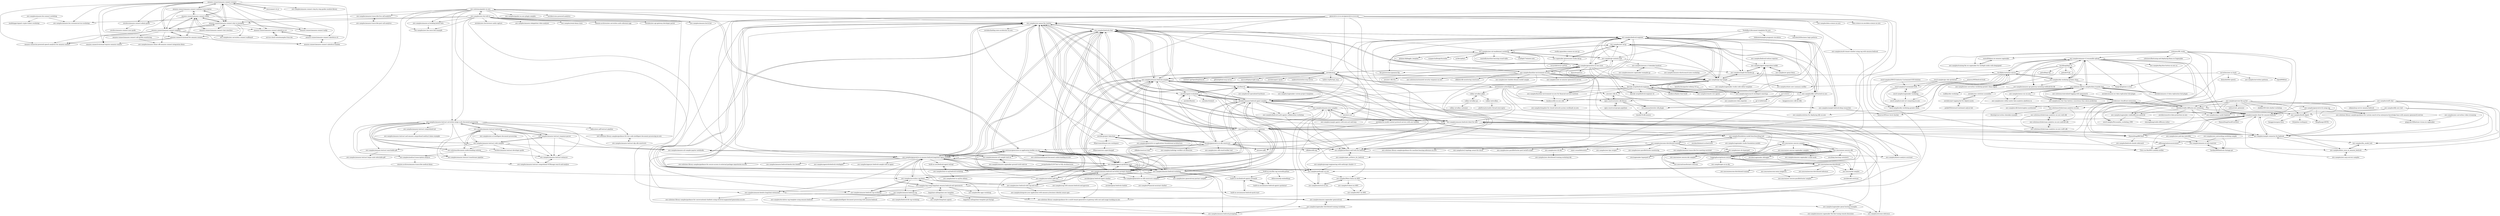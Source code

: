 digraph G {
"aws-samples/amazon-lex-connect-workshop" -> "madebygps/signalr-crypto-tickers-workshop"
"aws-samples/amazon-lex-connect-workshop" -> "aws-samples/amazon-lex-customerservice-workshop"
"aws-samples/amazon-textract-textractor" -> "aws-samples/amazon-textract-response-parser"
"aws-samples/amazon-textract-textractor" -> "aws-samples/amazon-textract-serverless-large-scale-document-processing"
"aws-samples/amazon-textract-textractor" -> "aws-samples/amazon-textract-code-samples"
"aws-samples/amazon-textract-textractor" -> "aws-solutions/document-understanding-solution"
"aws-samples/amazon-textract-textractor" -> "aws-samples/amazon-textract-transformer-pipeline"
"aws-samples/amazon-textract-textractor" -> "aws-samples/amazon-textract-enhancer"
"aws-samples/amazon-textract-textractor" -> "aws-solutions-library-samples/guidance-for-low-code-intelligent-document-processing-on-aws"
"aws-samples/amazon-textract-textractor" -> "aws-samples/amazon-a2i-sample-jupyter-notebooks"
"aws-samples/amazon-textract-textractor" -> "aws-samples/amazon-textract-comprehend-OCRimage-search-and-analyze"
"aws-samples/amazon-textract-textractor" -> "aws-samples/aws-ai-intelligent-document-processing" ["e"=1]
"aws-samples/amazon-textract-code-samples" -> "aws-samples/amazon-textract-response-parser"
"aws-samples/amazon-textract-code-samples" -> "aws-samples/amazon-textract-serverless-large-scale-document-processing"
"aws-samples/amazon-textract-code-samples" -> "aws-samples/amazon-textract-textractor"
"aws-samples/amazon-textract-code-samples" -> "aws-samples/amazon-textract-enhancer"
"aws-samples/amazon-textract-code-samples" -> "aws-solutions/document-understanding-solution"
"aws-samples/amazon-textract-code-samples" -> "aws-samples/amazon-textract-searchable-pdf"
"aws-samples/amazon-textract-code-samples" -> "aws-samples/amazon-a2i-sample-jupyter-notebooks"
"aws-samples/amazon-textract-code-samples" -> "awsdocs/amazon-textract-developer-guide"
"aws-samples/amazon-textract-serverless-large-scale-document-processing" -> "aws-samples/amazon-textract-textractor"
"aws-samples/amazon-textract-serverless-large-scale-document-processing" -> "aws-samples/amazon-textract-response-parser"
"aws-samples/amazon-textract-serverless-large-scale-document-processing" -> "aws-samples/amazon-textract-code-samples"
"aws-samples/amazon-textract-serverless-large-scale-document-processing" -> "aws-samples/amazon-textract-enhancer"
"aws-samples/amazon-textract-serverless-large-scale-document-processing" -> "aws-samples/amazon-textract-comprehend-a2i"
"aws-samples/amazon-textract-serverless-large-scale-document-processing" -> "aws-solutions-library-samples/guidance-for-low-code-intelligent-document-processing-on-aws"
"aws-samples/amazon-textract-serverless-large-scale-document-processing" -> "aws-solutions/document-understanding-solution"
"aws-samples/amazon-textract-serverless-large-scale-document-processing" -> "awsdocs/amazon-textract-developer-guide"
"aws-samples/amazon-textract-serverless-large-scale-document-processing" -> "aws-samples/amazon-textract-comprehend-OCRimage-search-and-analyze"
"aws-samples/amazon-textract-serverless-large-scale-document-processing" -> "aws-samples/amazon-textract-transformer-pipeline"
"aws-samples/amazon-textract-serverless-large-scale-document-processing" -> "aws-samples/amazon-textract-searchable-pdf"
"aws-samples/amazon-textract-serverless-large-scale-document-processing" -> "aws-samples/medical-transcription-analysis"
"aws-samples/amazon-textract-serverless-large-scale-document-processing" -> "aeksco/aws-pdf-textract-pipeline"
"nwcdheap/kops-cn" -> "pahud/kops-bjs"
"nwcdheap/kops-cn" -> "nwcdlabs/container-mirror"
"nwcdheap/kops-cn" -> "aws-samples/aws-serverless-workshop-greater-china-region"
"nwcdheap/kops-cn" -> "aws-samples/amazon-s3-resumable-upload"
"nwcdheap/kops-cn" -> "pahud/c9-ide"
"nwcdheap/kops-cn" -> "aws-samples/eks-workshop-greater-china"
"nwcdheap/kops-cn" -> "aws-samples/amazon-api-gateway-mutating-webhook-for-k8"
"aws-samples/amazon-sagemaker-ground-truth-task-uis" -> "aws-samples/amazon-a2i-sample-task-uis"
"aws-samples/amazon-sagemaker-ground-truth-task-uis" -> "aws-samples/amazon-a2i-sample-jupyter-notebooks"
"aws-samples/amazon-sagemaker-examples-jp" -> "aws-samples/amazon-s3-datalake-handson"
"aws-samples/aws-serverless-workshop-greater-china-region" -> "nwcdlabs/container-mirror"
"aws-samples/aws-serverless-workshop-greater-china-region" -> "aws-samples/amazon-s3-resumable-upload"
"awsdocs/amazon-connect-admin-guide" -> "awsdocs/amazon-connect-user-guide"
"amazon-connect/amazon-connect-realtime-transcription" -> "amazon-connect/amazon-connect-chatjs"
"amazon-connect/amazon-connect-realtime-transcription" -> "amazon-connect/amazon-connect-streams"
"amazon-connect/amazon-connect-realtime-transcription" -> "amazon-connect/amazon-connect-chat-ui-examples"
"amazon-connect/amazon-connect-realtime-transcription" -> "amazon-connect/amazon-connect-snippets"
"amazon-connect/amazon-connect-realtime-transcription" -> "amazon-connect/ai-powered-speech-analytics-for-amazon-connect"
"aws-samples/amazon-textract-response-parser" -> "aws-samples/amazon-textract-textractor"
"aws-samples/amazon-textract-response-parser" -> "aws-samples/amazon-textract-code-samples"
"aws-samples/amazon-textract-response-parser" -> "aws-samples/amazon-textract-serverless-large-scale-document-processing"
"aws-samples/amazon-textract-response-parser" -> "aws-samples/amazon-textract-enhancer"
"aws-samples/amazon-textract-response-parser" -> "aws-samples/amazon-a2i-sample-jupyter-notebooks"
"aws-samples/eks-workshop-greater-china" -> "nwcdlabs/container-mirror"
"aws-samples/eks-workshop-greater-china" -> "aws-samples/amazon-api-gateway-mutating-webhook-for-k8"
"aws-samples/eks-workshop-greater-china" -> "aws-samples/amazon-s3-resumable-upload"
"aws-samples/eks-workshop-greater-china" -> "aws-samples/aws-serverless-workshop-greater-china-region"
"aws-samples/eks-workshop-greater-china" -> "nwcdheap/kops-cn"
"aws-samples/eks-workshop-greater-china" -> "aws-solutions-library-samples/data-transfer-hub"
"aws-samples/eks-workshop-greater-china" -> "liangruibupt/aws-is-how"
"aws-samples/amazon-textract-comprehend-OCRimage-search-and-analyze" -> "aws-samples/amazon-textract-enhancer"
"aws-samples/amazon-textract-enhancer" -> "aws-samples/amazon-textract-comprehend-OCRimage-search-and-analyze"
"aws-samples/amazon-api-gateway-mutating-webhook-for-k8" -> "walkley/eks-workshop"
"YoshiiRyo1/document-templates-for-aws" -> "tmknom/example-pragmatic-terraform" ["e"=1]
"YoshiiRyo1/document-templates-for-aws" -> "aws-samples/bedrock-engineer"
"YoshiiRyo1/document-templates-for-aws" -> "masuda220/business-logic-patterns" ["e"=1]
"YoshiiRyo1/document-templates-for-aws" -> "aws-samples/jp-contents-hub"
"aws-solutions-library-samples/data-transfer-hub" -> "awslabs/amazon-s3-data-replication-hub-plugin"
"aws-solutions-library-samples/data-transfer-hub" -> "aws-samples/aws-bev-bms-battery-consistency-bias-alarm-prediction"
"aws-solutions-library-samples/data-transfer-hub" -> "aws-samples/amazon-s3-resumable-upload"
"aws-solutions-library-samples/data-transfer-hub" -> "aws-samples/nexus-oss-on-aws"
"aws-solutions-library-samples/data-transfer-hub" -> "aws-solutions/centralized-logging-with-opensearch"
"aws-solutions-library-samples/data-transfer-hub" -> "aws-solutions/clickstream-analytics-on-aws"
"aws-solutions-library-samples/data-transfer-hub" -> "awslabs/aws-cloudfront-extensions"
"aws-solutions-library-samples/data-transfer-hub" -> "awslabs/amazon-ecr-data-replication-hub-plugin"
"aws-solutions-library-samples/data-transfer-hub" -> "awslabs/aws-solutions-assembler"
"aws-solutions-library-samples/data-transfer-hub" -> "awslabs/stable-diffusion-aws-extension"
"aws-solutions-library-samples/data-transfer-hub" -> "aws-samples/aws-utility-meter-data-analytics-platform-cn"
"aws-samples/nexus-oss-on-aws" -> "aws-samples/aws-bev-bms-battery-consistency-bias-alarm-prediction"
"aws-samples/nexus-oss-on-aws" -> "aws-samples/aws-utility-meter-data-analytics-platform-cn"
"amazon-connect/amazon-connect-snippets" -> "aws-samples/aws-serverless-connect-wallboard"
"amazon-connect/amazon-connect-snippets" -> "amazon-connect/amazon-connect-chat-ui-examples"
"amazon-connect/amazon-connect-snippets" -> "amazon-connect/voicemail-for-amazon-connect"
"amazon-connect/amazon-connect-snippets" -> "amazon-connect/amazon-connect-streams"
"amazon-connect/amazon-connect-snippets" -> "amazon-connect/voicemail-express-amazon-connect"
"amazon-connect/amazon-connect-snippets" -> "amazon-connect/amazon-connect-call-quality-monitoring"
"amazon-connect/amazon-connect-snippets" -> "aws-samples/amazon-chime-sdk-amazon-connect-integration-demo"
"amazon-connect/amazon-connect-snippets" -> "amazon-connect/ai-powered-speech-analytics-for-amazon-connect"
"amazon-connect/amazon-connect-snippets" -> "amazon-connect/amazon-connect-chatjs"
"amazon-connect/amazon-connect-snippets" -> "amazon-connect/amazon-connect-salesforce-lambda"
"aws-samples/medical-transcription-analysis" -> "amazon-archives/amazon-transcribe-medical-demo"
"aws-neuron/aws-neuron-sdk" -> "aws-neuron/aws-neuron-samples"
"aws-neuron/aws-neuron-sdk" -> "huggingface/optimum-neuron"
"aws-neuron/aws-neuron-sdk" -> "aws-neuron/transformers-neuronx"
"aws-neuron/aws-neuron-sdk" -> "aws-neuron/neuronx-distributed"
"aws-neuron/aws-neuron-sdk" -> "aws-samples/amazon-sagemaker-script-mode" ["e"=1]
"aws-neuron/aws-neuron-sdk" -> "aws/deep-learning-containers" ["e"=1]
"aws-neuron/aws-neuron-sdk" -> "aws-samples/amazon-a2i-sample-task-uis"
"aws-neuron/aws-neuron-sdk" -> "aws-neuron/aws-neuron-eks-samples"
"aws-neuron/aws-neuron-sdk" -> "aws-neuron/nki-samples"
"aws-neuron/aws-neuron-sdk" -> "aws/fmeval"
"aws-neuron/aws-neuron-sdk" -> "awslabs/sagemaker-debugger" ["e"=1]
"amazon-connect/voicemail-for-amazon-connect" -> "amazon-connect/amazon-connect-salesforce-lambda"
"amazon-connect/voicemail-for-amazon-connect" -> "amazon-connect/ai-powered-speech-analytics-for-amazon-connect"
"amazon-connect/voicemail-for-amazon-connect" -> "amazon-connect/amazon-connect-snippets"
"amazon-connect/voicemail-for-amazon-connect" -> "amazon-connect/amazon-connect-chatjs"
"amazon-connect/voicemail-for-amazon-connect" -> "amazon-connect/voicemail-express-amazon-connect"
"aws-solutions/document-understanding-solution" -> "aws-samples/amazon-textract-transformer-pipeline"
"aws-solutions/document-understanding-solution" -> "aws-samples/amazon-textract-textractor"
"aws-solutions/document-understanding-solution" -> "aws-samples/medical-transcription-analysis"
"aws-solutions/document-understanding-solution" -> "aws-samples/amazon-textract-serverless-large-scale-document-processing"
"aws-solutions/document-understanding-solution" -> "aws-samples/amazon-textract-enhancer"
"aws-samples/amazon-a2i-sample-task-uis" -> "aws-samples/amazon-a2i-sample-jupyter-notebooks"
"aws-samples/amazon-a2i-sample-task-uis" -> "aws-samples/amazon-sagemaker-ground-truth-task-uis"
"aws-samples/amazon-a2i-sample-jupyter-notebooks" -> "aws-samples/amazon-a2i-sample-task-uis"
"amazon-connect/amazon-connect-chatjs" -> "amazon-connect/amazon-connect-chat-ui-examples"
"amazon-connect/amazon-connect-chatjs" -> "amazon-connect/amazon-connect-chat-interface"
"amazon-connect/amazon-connect-chatjs" -> "amazon-connect/amazon-connect-streams"
"amazon-connect/amazon-connect-chatjs" -> "amazon-connect/amazon-connect-taskjs"
"amazon-connect/amazon-connect-chatjs" -> "amazon-connect/voicemail-for-amazon-connect"
"amazon-connect/amazon-connect-chatjs" -> "amazon-connect/amazon-connect-salesforce-scv"
"amazon-connect/amazon-connect-chatjs" -> "amazon-connect/amazon-connect-snippets"
"amazon-connect/amazon-connect-chatjs" -> "amazon-connect/amazon-connect-realtime-transcription"
"amazon-connect/amazon-connect-chatjs" -> "awsdocs/amazon-connect-admin-guide"
"aws-samples/amazon-s3-resumable-upload" -> "aws-solutions-library-samples/data-transfer-hub"
"aws-samples/amazon-s3-resumable-upload" -> "nwcdlabs/container-mirror"
"aws-samples/amazon-s3-resumable-upload" -> "aws-samples/aws-serverless-workshop-greater-china-region"
"aws-samples/amazon-s3-resumable-upload" -> "aws-samples/eks-workshop-greater-china"
"aws-samples/amazon-s3-resumable-upload" -> "awslabs/amazon-s3-data-replication-hub-plugin"
"aws-samples/amazon-s3-resumable-upload" -> "aws-samples/sample-connector-for-bedrock"
"aws-samples/amazon-s3-resumable-upload" -> "aws-samples/sample-client-for-amazon-bedrock"
"aws-samples/amazon-s3-resumable-upload" -> "liangruibupt/aws-is-how"
"aws-samples/amazon-s3-resumable-upload" -> "nwcdheap/kops-cn"
"aws-samples/amazon-s3-resumable-upload" -> "aws-samples/big-blue-button-on-aws-cn"
"aws-samples/amazon-s3-resumable-upload" -> "DamonDeng/BRClient"
"aws-samples/amazon-s3-resumable-upload" -> "xd6wang/smbsecassessment"
"aws-samples/amazon-s3-resumable-upload" -> "aws-samples/amazon-api-gateway-mutating-webhook-for-k8"
"aws-samples/amazon-s3-resumable-upload" -> "aws-samples/easy-model-deployer"
"aws-samples/amazon-textract-searchable-pdf" -> "aws-samples/amazon-textract-large-scale-selectable-pdf"
"aws-samples/amazon-textract-comprehend-a2i" -> "aws-samples/amazon-textract-and-amazon-comprehend-medical-claims-example"
"aws-samples/amazon-s3-datalake-handson" -> "aws-samples/amazon-sagemaker-examples-jp"
"aws-samples/amazon-s3-datalake-handson" -> "aws-samples/amazon-elasticsearch-intro-workshop"
"amazon-connect/amazon-connect-salesforce-scv" -> "service-cloud-voice/examples-from-doc"
"amazon-connect/amazon-connect-salesforce-scv" -> "amazon-connect/amazon-connect-salesforce-cti"
"nwcdlabs/container-mirror" -> "nwcd-samples/Customized-OCR"
"nwcdlabs/container-mirror" -> "nwcd-samples/scale-out-computing-on-aws"
"nwcdlabs/container-mirror" -> "nwcd-samples/sagemaker-workshop"
"nwcdlabs/container-mirror" -> "nwcd-samples/eks-workshop-greater-china"
"nwcdlabs/container-mirror" -> "nwcd-samples/gcr-eks-quickstart"
"nwcdlabs/container-mirror" -> "aws-samples/eks-workshop-greater-china"
"nwcdlabs/container-mirror" -> "aws-samples/amazon-s3-resumable-upload"
"nwcdlabs/container-mirror" -> "aws-samples/aws-serverless-workshop-greater-china-region"
"amazon-connect/amazon-connect-salesforce-lambda" -> "amazon-connect/amazon-connect-salesforce-cti"
"amazon-connect/amazon-connect-chat-ui-examples" -> "amazon-connect/amazon-connect-chatjs"
"amazon-connect/amazon-connect-chat-ui-examples" -> "amazon-connect/amazon-connect-chat-interface"
"amazon-connect/amazon-connect-chat-ui-examples" -> "amazon-connect/amazon-connect-streams"
"amazon-connect/amazon-connect-chat-ui-examples" -> "amazon-connect/amazon-connect-snippets"
"amazon-connect/amazon-connect-chat-ui-examples" -> "amazon-connect/voicemail-for-amazon-connect"
"amazon-connect/amazon-connect-chat-ui-examples" -> "aws-samples/aws-serverless-connect-wallboard"
"amazon-connect/amazon-connect-chat-ui-examples" -> "amazon-connect/amazon-connect-realtime-transcription"
"amazon-connect/amazon-connect-chat-ui-examples" -> "amazon-connect/amazon-connect-taskjs"
"amazon-connect/amazon-connect-chat-ui-examples" -> "amazon-connect/amazon-connect-salesforce-scv"
"amazon-connect/amazon-connect-chat-interface" -> "amazon-connect/amazon-connect-chatjs"
"amazon-connect/amazon-connect-chat-interface" -> "amazon-connect/amazon-connect-chat-ui-examples"
"jackie930/steward-sentiment-anlysis-bot" -> "awslabs/spot-tagging-bot-for-digital-assets"
"amazon-connect/amazon-connect-call-quality-monitoring" -> "aws-samples/amazon-chime-sdk-amazon-connect-integration-demo"
"awslabs/spot-tagging-bot-for-digital-assets" -> "jackie930/steward-sentiment-anlysis-bot"
"awslabs/spot-tagging-bot-for-digital-assets" -> "awslabs/aws-solutions-assembler"
"nwcd-samples/NWCD-Industry-Customized-OCR-Solution" -> "nwcd-samples/Customized-OCR"
"nwcd-samples/NWCD-Industry-Customized-OCR-Solution" -> "nwcd-samples/eks-workshop-greater-china"
"nwcd-samples/sagemaker-workshop" -> "nwcd-samples/eks-workshop-greater-china"
"nwcd-samples/sagemaker-workshop" -> "nwcd-samples/scale-out-computing-on-aws"
"nwcd-samples/sagemaker-workshop" -> "nwcd-samples/Customized-OCR"
"nwcd-samples/scale-out-computing-on-aws" -> "nwcd-samples/eks-workshop-greater-china"
"awslabs/aws-solutions-assembler" -> "awslabs/spot-tagging-bot-for-digital-assets"
"aws-samples/aws-ml-jp" -> "aws-samples/aws-ml-enablement-workshop"
"aws-samples/aws-ml-jp" -> "aws-samples/simple-lex-kendra-jp"
"aws-samples/aws-ml-jp" -> "aws-samples/dify-self-hosted-on-aws"
"aws-samples/aws-ml-jp" -> "aws-sagemaker-jp/awesome-studio-lab-jp"
"aws-samples/aws-ml-jp" -> "aws-samples/jp-rag-sample"
"aws-samples/aws-ml-jp" -> "aws-samples/sample-bedrock-deep-researcher"
"aws-samples/aws-ml-jp" -> "aws-samples/agent-preparation-toolkit"
"aws-samples/aws-ml-jp" -> "aws-samples/bedrock-engineer"
"awslabs/aws-cloudfront-extensions" -> "aws-samples/easy-model-deployer"
"awslabs/aws-cloudfront-extensions" -> "aws-solutions-library-samples/data-transfer-hub"
"awslabs/aws-cloudfront-extensions" -> "aws-solutions/centralized-logging-with-opensearch"
"awslabs/aws-cloudfront-extensions" -> "aws-solutions/clickstream-analytics-on-aws"
"awslabs/aws-cloudfront-extensions" -> "awslabs/stable-diffusion-aws-extension"
"awslabs/aws-cloudfront-extensions" -> "nwcdlabs/container-mirror"
"awslabs/aws-cloudfront-extensions" -> "aws-samples/sample-connector-for-bedrock"
"awslabs/aws-cloudfront-extensions" -> "Chris-wa-He/AWS-Lambda-notifier"
"awslabs/aws-cloudfront-extensions" -> "aws-samples/cdk-bootstrapless-synthesizer"
"aws-samples/baseline-environment-on-aws" -> "aws-samples/jp-contents-hub"
"aws-samples/baseline-environment-on-aws" -> "aws-samples/baseline-environment-on-aws-for-financial-services-institute"
"aws-samples/baseline-environment-on-aws" -> "open-constructs/aws-cdk-library"
"aws-samples/baseline-environment-on-aws" -> "aws-samples/aws-lambda-domain-model-sample"
"aws-samples/baseline-environment-on-aws" -> "aws-samples/generative-ai-use-cases"
"aws-samples/baseline-environment-on-aws" -> "aws/aws-pdk" ["e"=1]
"aws-samples/baseline-environment-on-aws" -> "aws-samples/siem-on-amazon-opensearch-service" ["e"=1]
"aws-samples/baseline-environment-on-aws" -> "aws-samples/jp-rag-sample"
"aws-samples/baseline-environment-on-aws" -> "aws-samples/bedrock-engineer"
"aws-samples/baseline-environment-on-aws" -> "aws-samples/aws-ml-enablement-workshop"
"aws-samples/baseline-environment-on-aws" -> "tmokmss/dify-on-aws-cdk"
"aws-samples/baseline-environment-on-aws" -> "cdklabs/cdk-nag" ["e"=1]
"aws-samples/baseline-environment-on-aws" -> "aws/aws-cdk-rfcs" ["e"=1]
"aws-samples/baseline-environment-on-aws" -> "aws-solutions/automated-security-response-on-aws" ["e"=1]
"aws-samples/baseline-environment-on-aws" -> "cdklabs/cdk-monitoring-constructs" ["e"=1]
"aws-samples/aws-serverless-video-streaming" -> "qingyuan18/finetune-vicuna-on-sagemaker"
"aws-samples/amazon-transcribe-post-call-analytics" -> "aws-samples/amazon-transcribe-live-call-analytics"
"aws-samples/aws-do-eks" -> "aws-samples/aws-distributed-training-workshop-eks"
"amazon-connect/amazon-connect-salesforce-cti" -> "amazon-connect/amazon-connect-salesforce-lambda"
"amazon-connect/amazon-connect-salesforce-cti" -> "amazon-connect/amazon-connect-salesforce-scv"
"service-cloud-voice/examples-from-doc" -> "amazon-connect/amazon-connect-salesforce-scv"
"nwcd-samples/Customized-OCR" -> "nwcd-samples/eks-workshop-greater-china"
"nwcd-samples/Customized-OCR" -> "nwcd-samples/scale-out-computing-on-aws"
"nwcd-samples/Customized-OCR" -> "nwcd-samples/sagemaker-workshop"
"awslabs/amazon-s3-data-replication-hub-plugin" -> "aws-solutions-library-samples/data-transfer-hub"
"aws-samples/aws-ml-enablement-workshop" -> "aws-samples/aws-ml-jp"
"aws-samples/aws-ml-enablement-workshop" -> "aws-samples/generative-ai-use-cases"
"aws-samples/aws-ml-enablement-workshop" -> "aws-samples/jp-contents-hub"
"aws-samples/aws-ml-enablement-workshop" -> "wantedly/machine-learning-round-table" ["e"=1]
"aws-samples/aws-ml-enablement-workshop" -> "aws-sagemaker-jp/awesome-studio-lab-jp"
"aws-samples/aws-ml-enablement-workshop" -> "aws-samples/jp-rag-sample"
"aws-samples/aws-ml-enablement-workshop" -> "aws-samples/baseline-environment-on-aws"
"aws-samples/aws-ml-enablement-workshop" -> "aws-samples/bedrock-engineer"
"aws-samples/aws-ml-enablement-workshop" -> "icoxfog417/mlnote-note" ["e"=1]
"aws-samples/aws-ml-enablement-workshop" -> "daisuke-awaji/bedrock-engineer"
"aws-samples/aws-ml-enablement-workshop" -> "llm-jp/awesome-japanese-llm" ["e"=1]
"aws-samples/aws-ml-enablement-workshop" -> "aws-samples/bedrock-chat"
"aws-samples/aws-ml-enablement-workshop" -> "phalanx-hk/kaggle_template" ["e"=1]
"aws-samples/aws-ml-enablement-workshop" -> "cvpaperchallenge/Ascender" ["e"=1]
"aws-samples/aws-ml-enablement-workshop" -> "m3dev/gokart" ["e"=1]
"yuhuiaws/ML-study" -> "aws-samples/sample-client-for-amazon-bedrock"
"yuhuiaws/ML-study" -> "aws-samples/sagemaker-stablediffusion-quick-kit"
"yuhuiaws/ML-study" -> "nwcd-samples/Personalize_workshop_CHN"
"yuhuiaws/ML-study" -> "snowolf/alpaca-on-amazon-sagemaker"
"yuhuiaws/ML-study" -> "aws-samples/training-llm-on-sagemaker-for-multiple-nodes-with-deepspeed"
"yuhuiaws/ML-study" -> "yuhuiaws/finetuning-and-deploying-llama-on-Sagemaker"
"yuhuiaws/ML-study" -> "nwcdlabs/container-mirror"
"yuhuiaws/ML-study" -> "aws-samples/amazon-s3-resumable-upload"
"yuhuiaws/ML-study" -> "liangruibupt/aws-is-how"
"yuhuiaws/ML-study" -> "awslabs/stable-diffusion-aws-extension"
"aws-samples/jp-contents-hub" -> "aws-samples/baseline-environment-on-aws"
"aws-samples/jp-contents-hub" -> "aws-samples/generative-ai-use-cases"
"aws-samples/jp-contents-hub" -> "aws-samples/jp-rag-sample"
"aws-samples/jp-contents-hub" -> "aws-samples/aws-ml-enablement-workshop"
"aws-samples/jp-contents-hub" -> "aws-samples/amazon-s3-datalake-handson"
"aws-samples/jp-contents-hub" -> "aws-samples/aws-ml-jp"
"aws-samples/jp-contents-hub" -> "aws-samples/bedrock-engineer"
"aws-sagemaker-jp/awesome-studio-lab-jp" -> "recsyslab/recsys-python" ["e"=1]
"aws-sagemaker-jp/awesome-studio-lab-jp" -> "aws-samples/aws-ml-jp"
"aws-samples/amazon-transcribe-live-call-analytics" -> "aws-samples/amazon-transcribe-post-call-analytics"
"aws-neuron/aws-neuron-samples" -> "huggingface/optimum-neuron"
"aws-neuron/aws-neuron-samples" -> "aws-neuron/transformers-neuronx"
"aws-neuron/aws-neuron-samples" -> "aws-neuron/neuronx-distributed"
"aws-neuron/aws-neuron-samples" -> "aws-neuron/aws-neuron-sagemaker-samples"
"aws-neuron/aws-neuron-samples" -> "aws-neuron/aws-neuron-sdk"
"aws-neuron/aws-neuron-samples" -> "aws-neuron/nki-samples"
"aws-neuron/aws-neuron-samples" -> "aws-neuron/aws-neuron-eks-samples"
"aws-solutions/centralized-logging-with-opensearch" -> "aws-solutions-library-samples/data-transfer-hub"
"aws-solutions/centralized-logging-with-opensearch" -> "awslabs/aws-cloudfront-extensions"
"oreilly-japan/data-science-on-aws-jp" -> "aws-sagemaker-jp/awesome-studio-lab-jp"
"Chris-wa-He/AWS-Lambda-notifier" -> "xd6wang/smbsecassessment"
"go-to-k/cls3" -> "go-to-k/delstack"
"go-to-k/cls3" -> "ren-yamanashi/eslint-cdk-plugin"
"go-to-k/cls3" -> "open-constructs/aws-cdk-library"
"valkey-io/valkey-glide" -> "valkey-io/valkey-go"
"valkey-io/valkey-glide" -> "valkey-io/iovalkey"
"aws-samples/aws-mcp-servers-samples" -> "aws-samples/demo_mcp_on_amazon_bedrock"
"aws-samples/aws-mcp-servers-samples" -> "aws-samples/sample-client-for-amazon-bedrock"
"aws-samples/sagemaker-distributed-training-workshop" -> "aws-samples/amazon-sagemaker-generativeai"
"aws-samples/sagemaker-distributed-training-workshop" -> "aws-samples/amazon-bedrock-prompting"
"aws-samples/baseline-environment-on-aws-for-financial-services-institute" -> "tmokmss/dify-on-aws-cdk"
"go-to-k/delstack" -> "ren-yamanashi/eslint-cdk-plugin"
"huggingface/optimum-neuron" -> "aws-neuron/aws-neuron-samples"
"huggingface/optimum-neuron" -> "aws-neuron/neuronx-distributed"
"huggingface/optimum-neuron" -> "aws-neuron/aws-neuron-sdk"
"huggingface/optimum-neuron" -> "aws-neuron/nki-samples"
"huggingface/optimum-neuron" -> "aws-neuron/transformers-neuronx"
"huggingface/optimum-neuron" -> "aws-samples/gen-ai-on-eks"
"aws-samples/simple-lex-kendra-jp" -> "aws-samples/agent-preparation-toolkit"
"aws-samples/simple-lex-kendra-jp" -> "aws-samples/jp-rag-sample"
"aws-samples/amazon-textract-idp-cdk-constructs" -> "aws-solutions-library-samples/guidance-for-low-code-intelligent-document-processing-on-aws"
"aws-solutions-library-samples/guidance-for-low-code-intelligent-document-processing-on-aws" -> "aws-samples/amazon-textract-idp-cdk-constructs"
"aws-neuron/transformers-neuronx" -> "aws-neuron/aws-neuron-samples"
"xd6wang/smbsecassessment" -> "Chris-wa-He/AWS-Lambda-notifier"
"aws-samples/sagemaker-stablediffusion-quick-kit" -> "nwcd-samples/Personalize_workshop_CHN"
"aws-samples/sagemaker-stablediffusion-quick-kit" -> "xieyongliang/stable-diffusion-webui"
"nwcd-samples/gcr-eks-quickstart" -> "nwcd-samples/sagemaker-workshop"
"nwcd-samples/gcr-eks-quickstart" -> "nwcd-samples/Customized-OCR"
"nwcd-samples/gcr-eks-quickstart" -> "nwcd-samples/eks-workshop-greater-china"
"HQarroum/ultimate-aws-workspace" -> "HQarroum/ssm-supercharged"
"generative-ai-on-aws/generative-ai-on-aws" -> "aws-samples/multi-tenant-chatbot-using-rag-with-amazon-bedrock"
"generative-ai-on-aws/generative-ai-on-aws" -> "aws-samples/amazon-bedrock-samples"
"generative-ai-on-aws/generative-ai-on-aws" -> "aws-samples/data-science-on-aws"
"generative-ai-on-aws/generative-ai-on-aws" -> "aws-samples/sagemaker-distributed-training-workshop"
"generative-ai-on-aws/generative-ai-on-aws" -> "aws-samples/aws-genai-llm-chatbot"
"generative-ai-on-aws/generative-ai-on-aws" -> "aws-samples/bedrock-access-gateway"
"generative-ai-on-aws/generative-ai-on-aws" -> "data-science-on-aws/data-science-on-aws" ["e"=1]
"generative-ai-on-aws/generative-ai-on-aws" -> "aws-samples/amazon-bedrock-workshop"
"generative-ai-on-aws/generative-ai-on-aws" -> "aws-samples/generative-ai-amazon-bedrock-langchain-agent-example"
"generative-ai-on-aws/generative-ai-on-aws" -> "aws-samples/bedrock-chat"
"generative-ai-on-aws/generative-ai-on-aws" -> "aws-samples/amazon-bedrock-rag-workshop"
"generative-ai-on-aws/generative-ai-on-aws" -> "aws-samples/amazon-sagemaker-generativeai"
"generative-ai-on-aws/generative-ai-on-aws" -> "aws-samples/awsome-distributed-training"
"generative-ai-on-aws/generative-ai-on-aws" -> "awslabs/generative-ai-cdk-constructs"
"generative-ai-on-aws/generative-ai-on-aws" -> "aws-samples/genai-quickstart-pocs"
"aws-samples/generative-ai-use-cases" -> "aws-samples/bedrock-chat"
"aws-samples/generative-ai-use-cases" -> "aws-samples/aws-ml-enablement-workshop"
"aws-samples/generative-ai-use-cases" -> "aws-samples/bedrock-engineer"
"aws-samples/generative-ai-use-cases" -> "aws-samples/jp-rag-sample"
"aws-samples/generative-ai-use-cases" -> "daisuke-awaji/bedrock-engineer"
"aws-samples/generative-ai-use-cases" -> "aws-samples/jp-contents-hub"
"aws-samples/generative-ai-use-cases" -> "aws-samples/baseline-environment-on-aws"
"aws-samples/generative-ai-use-cases" -> "aws-samples/aws-ml-jp"
"aws-samples/generative-ai-use-cases" -> "aws-samples/dify-self-hosted-on-aws"
"aws-samples/generative-ai-use-cases" -> "awslabs/mcp"
"aws-samples/generative-ai-use-cases" -> "aws-samples/simple-lex-kendra-jp"
"aws-samples/generative-ai-use-cases" -> "llm-jp/awesome-japanese-llm" ["e"=1]
"aws-samples/generative-ai-use-cases" -> "aws-samples/sample-bedrock-deep-researcher"
"aws-samples/generative-ai-use-cases" -> "aws-samples/artifacts-and-tools-for-bedrock"
"aws-samples/generative-ai-use-cases" -> "kayac/ecspresso" ["e"=1]
"aws-samples/jp-rag-sample" -> "aws-samples/simple-lex-kendra-jp"
"aws-samples/jp-rag-sample" -> "aws-samples/agent-preparation-toolkit"
"aws-samples/jp-rag-sample" -> "aws-samples/opensearch-intelligent-search-jp"
"aws-samples/jp-rag-sample" -> "aws-samples/sagemaker-studio-code-editor-template"
"aws-samples/jp-rag-sample" -> "aws-samples/whats-new-summary-notifier"
"aws-samples/jp-rag-sample" -> "aws-samples/artifacts-and-tools-for-bedrock"
"aws-samples/jp-rag-sample" -> "aws-samples/bedrock-engineer"
"aws-samples/jp-rag-sample" -> "aws-samples/remote-swe-agents"
"aws-samples/jp-rag-sample" -> "daisuke-awaji/bedrock-engineer"
"aws-samples/amazon-bedrock-samples" -> "aws-samples/amazon-bedrock-workshop"
"aws-samples/amazon-bedrock-samples" -> "aws-samples/aws-genai-llm-chatbot"
"aws-samples/amazon-bedrock-samples" -> "awslabs/amazon-bedrock-agent-samples"
"aws-samples/amazon-bedrock-samples" -> "aws-samples/bedrock-chat"
"aws-samples/amazon-bedrock-samples" -> "aws-samples/genai-quickstart-pocs"
"aws-samples/amazon-bedrock-samples" -> "awslabs/agent-evaluation"
"aws-samples/amazon-bedrock-samples" -> "aws-samples/amazon-bedrock-serverless-prompt-chaining"
"aws-samples/amazon-bedrock-samples" -> "aws/fmeval"
"aws-samples/amazon-bedrock-samples" -> "aws-samples/anthropic-on-aws"
"aws-samples/amazon-bedrock-samples" -> "awslabs/generative-ai-cdk-constructs"
"aws-samples/amazon-bedrock-samples" -> "aws-samples/bedrock-multi-agents-collaboration-workshop"
"aws-samples/amazon-bedrock-samples" -> "aws-samples/generative-ai-amazon-bedrock-langchain-agent-example"
"aws-samples/amazon-bedrock-samples" -> "aws-samples/foundation-model-benchmarking-tool"
"aws-samples/amazon-bedrock-samples" -> "aws-samples/bedrock-access-gateway"
"aws-samples/amazon-bedrock-samples" -> "aws-samples/amazon-bedrock-client-for-mac"
"aws-samples/aws-genai-llm-chatbot" -> "aws-samples/bedrock-chat"
"aws-samples/aws-genai-llm-chatbot" -> "aws-samples/amazon-bedrock-samples"
"aws-samples/aws-genai-llm-chatbot" -> "aws-samples/amazon-bedrock-workshop"
"aws-samples/aws-genai-llm-chatbot" -> "aws-samples/genai-quickstart-pocs"
"aws-samples/aws-genai-llm-chatbot" -> "awslabs/generative-ai-cdk-constructs"
"aws-samples/aws-genai-llm-chatbot" -> "aws-samples/generative-ai-amazon-bedrock-langchain-agent-example"
"aws-samples/aws-genai-llm-chatbot" -> "aws-samples/amazon-bedrock-serverless-prompt-chaining"
"aws-samples/aws-genai-llm-chatbot" -> "awslabs/amazon-bedrock-agent-samples"
"aws-samples/aws-genai-llm-chatbot" -> "awslabs/project-lakechain"
"aws-samples/aws-genai-llm-chatbot" -> "aws-samples/amazon-bedrock-client-for-mac"
"aws-samples/aws-genai-llm-chatbot" -> "aws-samples/bedrock-access-gateway"
"aws-samples/aws-genai-llm-chatbot" -> "aws-samples/artifacts-and-tools-for-bedrock"
"aws-samples/aws-genai-llm-chatbot" -> "aws-samples/amazon-bedrock-rag-workshop"
"aws-samples/aws-genai-llm-chatbot" -> "awslabs/agent-evaluation"
"aws-samples/aws-genai-llm-chatbot" -> "awslabs/landing-zone-accelerator-on-aws" ["e"=1]
"aws-samples/amazon-bedrock-workshop" -> "aws-samples/amazon-bedrock-samples"
"aws-samples/amazon-bedrock-workshop" -> "aws-samples/aws-genai-llm-chatbot"
"aws-samples/amazon-bedrock-workshop" -> "aws-samples/bedrock-chat"
"aws-samples/amazon-bedrock-workshop" -> "aws-samples/amazon-bedrock-rag-workshop"
"aws-samples/amazon-bedrock-workshop" -> "aws-samples/generative-ai-amazon-bedrock-langchain-agent-example"
"aws-samples/amazon-bedrock-workshop" -> "aws-samples/genai-quickstart-pocs"
"aws-samples/amazon-bedrock-workshop" -> "aws-samples/bedrock-access-gateway"
"aws-samples/amazon-bedrock-workshop" -> "awslabs/amazon-bedrock-agent-samples"
"aws-samples/amazon-bedrock-workshop" -> "aws-samples/rag-using-langchain-amazon-bedrock-and-opensearch"
"aws-samples/amazon-bedrock-workshop" -> "aws-samples/amazon-bedrock-client-for-mac"
"aws-samples/amazon-bedrock-workshop" -> "awslabs/mcp"
"aws-samples/amazon-bedrock-workshop" -> "aws-samples/amazon-bedrock-prompting"
"aws-samples/amazon-bedrock-workshop" -> "aws-samples/serverless-rag-demo"
"aws-samples/amazon-bedrock-workshop" -> "aws-samples/generative-ai-use-cases"
"aws-samples/amazon-bedrock-workshop" -> "awslabs/generative-ai-cdk-constructs"
"aws-samples/bedrock-chat" -> "aws-samples/aws-genai-llm-chatbot"
"aws-samples/bedrock-chat" -> "aws-samples/generative-ai-use-cases"
"aws-samples/bedrock-chat" -> "aws-samples/amazon-bedrock-samples"
"aws-samples/bedrock-chat" -> "aws-samples/amazon-bedrock-workshop"
"aws-samples/bedrock-chat" -> "aws-samples/amazon-bedrock-client-for-mac"
"aws-samples/bedrock-chat" -> "aws-samples/bedrock-engineer"
"aws-samples/bedrock-chat" -> "aws-samples/genai-quickstart-pocs"
"aws-samples/bedrock-chat" -> "aws-samples/bedrock-access-gateway"
"aws-samples/bedrock-chat" -> "aws-samples/jp-rag-sample"
"aws-samples/bedrock-chat" -> "awslabs/generative-ai-cdk-constructs"
"aws-samples/bedrock-chat" -> "aws-samples/generative-ai-amazon-bedrock-langchain-agent-example"
"aws-samples/bedrock-chat" -> "awslabs/amazon-bedrock-agent-samples"
"aws-samples/bedrock-chat" -> "aws-samples/amazon-bedrock-serverless-prompt-chaining"
"aws-samples/bedrock-chat" -> "daisuke-awaji/bedrock-engineer"
"aws-samples/bedrock-chat" -> "aws-samples/serverless-pdf-chat"
"aws-samples/serverless-pdf-chat" -> "aws-samples/aws-bedrock-with-rag-and-react"
"aws-samples/serverless-pdf-chat" -> "aws-samples/amazon-bedrock-serverless-prompt-chaining"
"aws-samples/serverless-pdf-chat" -> "aws-solutions/generative-ai-application-builder-on-aws"
"aws-samples/serverless-pdf-chat" -> "aws-samples/rag-with-amazon-bedrock-and-pgvector"
"aws-samples/serverless-pdf-chat" -> "aws-samples/bedrock-chat"
"aws-samples/serverless-pdf-chat" -> "aws-samples/aws-genai-llm-chatbot"
"langchain-ai/langchain-aws-template" -> "langchain-ai/langchain-template-poe-fastapi" ["e"=1]
"langchain-ai/langchain-aws-template" -> "aws-samples/langchain-agents"
"langchain-ai/langchain-aws-template" -> "aws-samples/rag-using-langchain-amazon-bedrock-and-opensearch"
"awslabs/generative-ai-cdk-constructs" -> "aws-samples/generative-ai-cdk-constructs-samples"
"awslabs/generative-ai-cdk-constructs" -> "awslabs/project-lakechain"
"awslabs/generative-ai-cdk-constructs" -> "aws-samples/aws-genai-llm-chatbot"
"awslabs/generative-ai-cdk-constructs" -> "aws-samples/radiology-worklist-ich-detection"
"awslabs/generative-ai-cdk-constructs" -> "aws-samples/artifacts-and-tools-for-bedrock"
"awslabs/generative-ai-cdk-constructs" -> "aws-samples/aws-cdk-stack-builder-tool" ["e"=1]
"awslabs/generative-ai-cdk-constructs" -> "cdklabs/cdk-nag" ["e"=1]
"awslabs/generative-ai-cdk-constructs" -> "aws-samples/bedrock-chat"
"awslabs/generative-ai-cdk-constructs" -> "aws/aws-pdk" ["e"=1]
"awslabs/generative-ai-cdk-constructs" -> "aws-solutions/generative-ai-application-builder-on-aws"
"awslabs/generative-ai-cdk-constructs" -> "aws-samples/amazon-bedrock-samples"
"awslabs/generative-ai-cdk-constructs" -> "cdklabs/construct-hub" ["e"=1]
"awslabs/generative-ai-cdk-constructs" -> "aws-samples/amazon-bedrock-serverless-prompt-chaining"
"awslabs/generative-ai-cdk-constructs" -> "awslabs/amazon-bedrock-agent-samples"
"awslabs/generative-ai-cdk-constructs" -> "awslabs/agent-evaluation"
"aws-samples/private-llm-qa-bot" -> "aws-samples/demo_mcp_on_amazon_bedrock"
"aws-samples/private-llm-qa-bot" -> "aws-samples/generative-bi-using-rag"
"aws-samples/private-llm-qa-bot" -> "awslabs/stable-diffusion-aws-extension"
"aws-samples/private-llm-qa-bot" -> "aws-samples/sample-client-for-amazon-bedrock"
"aws-samples/private-llm-qa-bot" -> "xiehust/reel_optimizer"
"aws-samples/private-llm-qa-bot" -> "aws-solutions-library-samples/guidance-for-custom-search-of-an-enterprise-knowledge-base-with-amazon-opensearch-service"
"aws-samples/private-llm-qa-bot" -> "aws-samples/sample-connector-for-bedrock"
"aws-samples/private-llm-qa-bot" -> "aws-samples/easy-model-deployer"
"aws-samples/private-llm-qa-bot" -> "Chris-wa-He/AWS-Lambda-notifier"
"aws-samples/private-llm-qa-bot" -> "aws-samples/Intelli-Agent"
"aws-samples/private-llm-qa-bot" -> "nwcd-samples/Personalize_workshop_CHN"
"aws-samples/private-llm-qa-bot" -> "ybalbert001/QA-chatbot-workshop"
"aws-samples/private-llm-qa-bot" -> "aws-samples/sagemaker-stablediffusion-quick-kit"
"awslabs/stable-diffusion-aws-extension" -> "aws-samples/easy-model-deployer"
"awslabs/stable-diffusion-aws-extension" -> "awslabs/aws-cloudfront-extensions"
"awslabs/stable-diffusion-aws-extension" -> "aws-samples/sample-client-for-amazon-bedrock"
"awslabs/stable-diffusion-aws-extension" -> "aws-solutions-library-samples/data-transfer-hub"
"awslabs/stable-diffusion-aws-extension" -> "DamonDeng/BRClient"
"awslabs/stable-diffusion-aws-extension" -> "aws-samples/Intelli-Agent"
"awslabs/stable-diffusion-aws-extension" -> "awslabs/sensitive-data-protection-on-aws"
"awslabs/stable-diffusion-aws-extension" -> "aws-samples/sagemaker-stablediffusion-quick-kit"
"awslabs/stable-diffusion-aws-extension" -> "aws-samples/sample-connector-for-bedrock"
"aws-solutions/clickstream-analytics-on-aws" -> "aws-solutions/clickstream-analytics-on-aws-web-sdk"
"aws-solutions/clickstream-analytics-on-aws" -> "aws-solutions/clickstream-analytics-on-aws-android-sdk"
"aws-solutions/clickstream-analytics-on-aws" -> "bluishglc/serverless-datalake-example"
"aws-samples/amazon-sagemaker-generativeai" -> "aws-samples/sagemaker-distributed-training-workshop"
"aws-samples/amazon-sagemaker-generativeai" -> "aws-samples/sagemaker-genai-hosting-examples"
"aws-samples/amazon-bedrock-rag-workshop" -> "aws-samples/amazon-bedrock-prompting"
"aws-samples/amazon-bedrock-rag-workshop" -> "aws-samples/serverless-rag-demo"
"aws-samples/aws-bedrock-with-rag-and-react" -> "aws-samples/integrate-your-application-with-amazon-q-business-identity-aware-apis"
"aws-samples/rag-using-langchain-amazon-bedrock-and-opensearch" -> "aws-samples/serverless-rag-demo"
"aws-samples/rag-using-langchain-amazon-bedrock-and-opensearch" -> "aws-samples/amazon-bedrock-rag-workshop"
"aws-samples/rag-using-langchain-amazon-bedrock-and-opensearch" -> "aws-samples/generative-ai-amazon-bedrock-langchain-agent-example"
"aws-samples/rag-using-langchain-amazon-bedrock-and-opensearch" -> "aws-samples/llm-apps-workshop"
"aws-samples/rag-using-langchain-amazon-bedrock-and-opensearch" -> "langchain-ai/langchain-aws-template"
"aws-samples/rag-using-langchain-amazon-bedrock-and-opensearch" -> "build-on-aws/amazon-bedrock-quick-start"
"aws-samples/rag-using-langchain-amazon-bedrock-and-opensearch" -> "aws-samples/amazon-kendra-langchain-extensions"
"aws-samples/rag-using-langchain-amazon-bedrock-and-opensearch" -> "aws-samples/amazon-bedrock-prompting"
"aws-samples/rag-using-langchain-amazon-bedrock-and-opensearch" -> "aws-samples/amazon-bedrock-rag"
"aws-solutions-library-samples/guidance-for-custom-search-of-an-enterprise-knowledge-base-with-amazon-opensearch-service" -> "qingyuan18/finetune-vicuna-on-sagemaker"
"aws-samples/Intelli-Agent" -> "banggx/morgana-form" ["e"=1]
"aws-samples/Intelli-Agent" -> "ZivJia/hmi-workspace" ["e"=1]
"aws-samples/Intelli-Agent" -> "MingXiangL/DEVIL" ["e"=1]
"aws-samples/awsome-distributed-training" -> "aws-samples/awsome-inference"
"aws-samples/awsome-distributed-training" -> "aws-solutions-library-samples/guidance-for-machine-learning-inference-on-aws"
"aws-samples/awsome-distributed-training" -> "aws-samples/ec2-topology-aware-for-slurm" ["e"=1]
"aws-samples/awsome-distributed-training" -> "aws-samples/aws-parallelcluster-post-install-scripts" ["e"=1]
"aws-samples/awsome-distributed-training" -> "aws-samples/aws-do-hyperpod"
"aws-samples/awsome-distributed-training" -> "samir-souza/laboratory"
"aws-samples/awsome-distributed-training" -> "aws-samples/aws-hpc-recipes" ["e"=1]
"aws-samples/awsome-distributed-training" -> "aws-samples/aws-parallelcluster-monitoring" ["e"=1]
"aws-samples/awsome-distributed-training" -> "aws-samples/foundation-model-benchmarking-tool"
"aws-samples/awsome-distributed-training" -> "awslabs/agent-evaluation"
"aws-samples/awsome-distributed-training" -> "aws-samples/aws-do-eks"
"aws-samples/awsome-distributed-training" -> "aws-samples/amazon-transcribe-live-meeting-assistant"
"aws-neuron/neuronx-distributed" -> "aws-neuron/neuronx-distributed-inference"
"aws-neuron/neuronx-distributed" -> "aws-neuron/neuronx-nemo-megatron"
"aws-neuron/neuronx-distributed" -> "aws-neuron/nki-samples"
"aws-neuron/neuronx-distributed" -> "aws-neuron/neuronx-distributed-training"
"aws-neuron/neuronx-distributed" -> "huggingface/optimum-neuron"
"aws-neuron/neuronx-distributed" -> "aws-neuron/aws-neuron-parallelcluster-samples"
"aws-samples/serverless-rag-demo" -> "aws-samples/rag-using-langchain-amazon-bedrock-and-opensearch"
"aws-samples/serverless-rag-demo" -> "aws-samples/amazon-bedrock-rag-workshop"
"aws-samples/serverless-rag-demo" -> "aws-samples/llm-apps-workshop"
"aws-samples/serverless-rag-demo" -> "aws-samples/amazon-bedrock-rag"
"aws-samples/serverless-rag-demo" -> "aws-samples/generative-ai-amazon-bedrock-langchain-agent-example"
"aws-samples/amazon-kendra-langchain-extensions" -> "aws-solutions-library-samples/guidance-for-conversational-chatbots-using-retrieval-augmented-generation-on-aws"
"aws-samples/amazon-kendra-langchain-extensions" -> "aws-samples/amazon-sagemaker-generativeai"
"aws-samples/amazon-kendra-langchain-extensions" -> "aws-solutions-library-samples/guidance-for-a-multi-tenant-generative-ai-gateway-with-cost-and-usage-tracking-on-aws"
"aws-solutions/generative-ai-application-builder-on-aws" -> "aws-solutions/enhanced-document-understanding-on-aws"
"aws-solutions/generative-ai-application-builder-on-aws" -> "aws-solutions-library-samples/guidance-for-a-multi-tenant-generative-ai-gateway-with-cost-and-usage-tracking-on-aws"
"aws-solutions/generative-ai-application-builder-on-aws" -> "aws-samples/genai-quickstart-pocs"
"aws-solutions/generative-ai-application-builder-on-aws" -> "aws-samples/aws-bedrock-with-rag-and-react"
"aws-solutions/generative-ai-application-builder-on-aws" -> "aws-samples/generative-ai-cdk-constructs-samples"
"aws-solutions/generative-ai-application-builder-on-aws" -> "aws-samples/generative-ai-amazon-bedrock-langchain-agent-example"
"aws-solutions/generative-ai-application-builder-on-aws" -> "aws-samples/amazon-bedrock-serverless-prompt-chaining"
"aws-solutions/generative-ai-application-builder-on-aws" -> "aws-solutions/qnabot-on-aws"
"aws/fmeval" -> "awslabs/agent-evaluation"
"aws/fmeval" -> "aws-samples/foundation-model-benchmarking-tool"
"aws/fmeval" -> "aws-samples/ml-specialized-hardware"
"aws/fmeval" -> "aws-samples/amazon-bedrock-samples"
"aws/fmeval" -> "aws-samples/amazon-sagemaker-generativeai"
"aws/fmeval" -> "aws-samples/sagemaker-custom-project-templates" ["e"=1]
"aws-samples/aws-pod-eip-controller" -> "aws-samples/amazon-ai-with-slack-bot"
"aws-samples/aws-pod-eip-controller" -> "hawkey999/bedrock-chatapp-gui"
"aws-samples/generative-ai-amazon-bedrock-langchain-agent-example" -> "aws-solutions-library-samples/guidance-for-secure-access-to-external-package-repositories-on-aws"
"aws-samples/generative-ai-amazon-bedrock-langchain-agent-example" -> "aws-samples/amazon-bedrock-serverless-prompt-chaining"
"aws-samples/generative-ai-amazon-bedrock-langchain-agent-example" -> "aws-samples/amazon-bedrock-kendra-lex-chatbot"
"aws-samples/generative-ai-amazon-bedrock-langchain-agent-example" -> "aws-samples/aws-bedrock-with-rag-and-react"
"aws-samples/generative-ai-amazon-bedrock-langchain-agent-example" -> "aws-samples/serverless-rag-demo"
"aws-samples/generative-ai-amazon-bedrock-langchain-agent-example" -> "aws-samples/aws-genai-llm-chatbot"
"aws-samples/generative-ai-amazon-bedrock-langchain-agent-example" -> "aws-samples/rag-using-langchain-amazon-bedrock-and-opensearch"
"aws-samples/generative-ai-amazon-bedrock-langchain-agent-example" -> "aws-samples/agentsforbedrock-retailagent"
"aws-samples/generative-ai-amazon-bedrock-langchain-agent-example" -> "aws-samples/genai-quickstart-pocs"
"aws-samples/generative-ai-amazon-bedrock-langchain-agent-example" -> "aws-solutions/generative-ai-application-builder-on-aws"
"aws-samples/generative-ai-amazon-bedrock-langchain-agent-example" -> "build-on-aws/bedrock-agent-txt2sql"
"aws-samples/generative-ai-amazon-bedrock-langchain-agent-example" -> "aws-samples/amazon-kendra-langchain-extensions"
"aws-samples/generative-ai-amazon-bedrock-langchain-agent-example" -> "aws-samples/bedrock-chat"
"aws-samples/generative-ai-amazon-bedrock-langchain-agent-example" -> "aws-samples/anthropic-on-aws"
"aws-samples/generative-ai-amazon-bedrock-langchain-agent-example" -> "aws-samples/appsync-bedrock-sample-with-ai-agent"
"aws-samples/aws-networking-workshop-sample" -> "aws-samples/amazon-ai-with-slack-bot"
"aws-samples/aws-networking-workshop-sample" -> "hawkey999/bedrock-chatapp-gui"
"aws-samples/amazon-ai-with-slack-bot" -> "hawkey999/bedrock-chatapp-gui"
"build-on-aws/amazon-bedrock-quick-start" -> "build-on-aws/bedrock-agents-streamlit"
"aws-samples/training-llm-on-sagemaker-for-multiple-nodes-with-deepspeed" -> "snowolf/alpaca-on-amazon-sagemaker"
"aws-neuron/neuronx-nemo-megatron" -> "aws-neuron/aws-neuron-parallelcluster-samples"
"open-constructs/projen-pipelines" -> "open-constructs/aws-cdk-library"
"aws-solutions/clickstream-analytics-on-aws-android-sdk" -> "aws-solutions/clickstream-analytics-on-aws-swift-sdk"
"aws-solutions/clickstream-analytics-on-aws-android-sdk" -> "aws-solutions/clickstream-analytics-on-aws-web-sdk"
"aws-solutions/clickstream-analytics-on-aws-web-sdk" -> "aws-solutions/clickstream-analytics-on-aws-android-sdk"
"aws-solutions/clickstream-analytics-on-aws-web-sdk" -> "aws-solutions/clickstream-analytics-on-aws-swift-sdk"
"aws-solutions/clickstream-analytics-on-aws-swift-sdk" -> "aws-solutions/clickstream-analytics-on-aws-android-sdk"
"snowolf/alpaca-on-amazon-sagemaker" -> "aws-samples/training-llm-on-sagemaker-for-multiple-nodes-with-deepspeed"
"aws-samples/bedrock-access-gateway" -> "aws-samples/amazon-bedrock-client-for-mac"
"aws-samples/bedrock-access-gateway" -> "aws-samples/sample-client-for-amazon-bedrock"
"aws-samples/bedrock-access-gateway" -> "aws-samples/bedrock-chat"
"aws-samples/bedrock-access-gateway" -> "aws-samples/sample-connector-for-bedrock"
"aws-samples/bedrock-access-gateway" -> "aws-samples/aws-genai-llm-chatbot"
"aws-samples/bedrock-access-gateway" -> "aws-samples/amazon-bedrock-samples"
"aws-samples/bedrock-access-gateway" -> "aws-samples/foundation-model-benchmarking-tool"
"aws-samples/bedrock-access-gateway" -> "aws-samples/amazon-bedrock-workshop"
"aws-samples/bedrock-access-gateway" -> "awslabs/project-lakechain"
"aws-samples/bedrock-access-gateway" -> "aws/fmeval"
"aws-samples/bedrock-access-gateway" -> "aws-samples/amazon-nova-samples"
"aws-samples/bedrock-access-gateway" -> "DamonDeng/BRClient"
"aws-samples/bedrock-access-gateway" -> "aws-samples/amazon-bedrock-serverless-prompt-chaining"
"aws-samples/bedrock-access-gateway" -> "awslabs/agent-evaluation"
"aws-samples/bedrock-access-gateway" -> "awslabs/generative-ai-cdk-constructs"
"aws-samples/prompt-engineering-with-anthropic-claude-v-3" -> "aws-samples/anthropic-on-aws"
"valkey-io/valkey-go" -> "valkey-io/valkey-container"
"valkey-io/valkey-go" -> "valkey-io/valkey-glide"
"aws-samples/generative-ai-cdk-constructs-samples" -> "awslabs/generative-ai-cdk-constructs"
"aws-samples/generative-ai-cdk-constructs-samples" -> "aws-samples/Financial-assistant-chatbot"
"awslabs/agent-evaluation" -> "aws/fmeval"
"awslabs/agent-evaluation" -> "aws-samples/artifacts-and-tools-for-bedrock"
"awslabs/agent-evaluation" -> "awslabs/llmeter"
"awslabs/agent-evaluation" -> "awslabs/rhubarb"
"awslabs/agent-evaluation" -> "awslabs/amazon-bedrock-agent-samples"
"aws-samples/genai-quickstart-pocs" -> "aws-samples/aws-genai-llm-chatbot"
"aws-samples/genai-quickstart-pocs" -> "aws-samples/amazon-bedrock-samples"
"aws-samples/genai-quickstart-pocs" -> "aws-samples/amazon-bedrock-serverless-prompt-chaining"
"aws-samples/genai-quickstart-pocs" -> "aws-samples/text-to-sql-bedrock-workshop"
"aws-samples/genai-quickstart-pocs" -> "aws-samples/bedrock-chat"
"aws-samples/genai-quickstart-pocs" -> "aws-solutions/generative-ai-application-builder-on-aws"
"aws-samples/genai-quickstart-pocs" -> "aws-samples/generative-ai-cdk-constructs-samples"
"aws-samples/genai-quickstart-pocs" -> "aws-samples/generative-ai-amazon-bedrock-langchain-agent-example"
"aws-samples/genai-quickstart-pocs" -> "awslabs/amazon-bedrock-agent-samples"
"aws-samples/genai-quickstart-pocs" -> "aws-samples/serverless-rag-demo"
"aws-samples/genai-quickstart-pocs" -> "aws-samples/aws-bedrock-with-rag-and-react"
"aws-samples/genai-quickstart-pocs" -> "aws-samples/amazon-sagemaker-generativeai"
"aws-samples/genai-quickstart-pocs" -> "build-on-aws/bedrock-agents-streamlit"
"aws-samples/genai-quickstart-pocs" -> "aws-samples/amazon-bedrock-workshop"
"aws-samples/genai-quickstart-pocs" -> "aws-samples/anthropic-on-aws"
"arunpshankar/LLM-Text-to-SQL-Architectures" -> "aws-samples/text-to-sql-bedrock-workshop"
"aws-samples/text-to-sql-bedrock-workshop" -> "build-on-aws/bedrock-agent-txt2sql"
"aws-samples/text-to-sql-bedrock-workshop" -> "aws-samples/text-to-sql-for-athena"
"build-on-aws/bedrock-agent-txt2sql" -> "aws-samples/text-to-sql-bedrock-workshop"
"minorun365/bedrock-book" -> "minorun365/aws-level-checker"
"minorun365/bedrock-book" -> "aws-samples/whats-new-summary-notifier"
"build-on-aws/llm-rag-vectordb-python" -> "build-on-aws/amazon-bedrock-agents-quickstart"
"build-on-aws/llm-rag-vectordb-python" -> "debnsuma/nlp-embeddings"
"build-on-aws/llm-rag-vectordb-python" -> "build-on-aws/bedrock-agents-streamlit"
"build-on-aws/llm-rag-vectordb-python" -> "aws-samples/aws-generativeai-partner-samples"
"aws-samples/amazon-bedrock-serverless-prompt-chaining" -> "aws-samples/generative-ai-amazon-bedrock-langchain-agent-example"
"aws-samples/amazon-bedrock-serverless-prompt-chaining" -> "aws-samples/genai-quickstart-pocs"
"aws-samples/amazon-bedrock-serverless-prompt-chaining" -> "awslabs/project-lakechain"
"aws-samples/amazon-bedrock-serverless-prompt-chaining" -> "awslabs/amazon-bedrock-agent-samples"
"aws-samples/amazon-bedrock-serverless-prompt-chaining" -> "aws-samples/aws-bedrock-with-rag-and-react"
"aws-samples/amazon-bedrock-serverless-prompt-chaining" -> "aws-samples/aws-genai-llm-chatbot"
"aws-samples/amazon-bedrock-serverless-prompt-chaining" -> "aws-samples/generative-ai-cdk-constructs-samples"
"aws-samples/amazon-bedrock-serverless-prompt-chaining" -> "awslabs/genai-bedrock-agent-chatbot"
"aws-samples/amazon-bedrock-serverless-prompt-chaining" -> "aws-samples/amazon-bedrock-samples"
"aws-samples/amazon-bedrock-serverless-prompt-chaining" -> "aws-solutions-library-samples/guidance-for-a-multi-tenant-generative-ai-gateway-with-cost-and-usage-tracking-on-aws"
"aws-samples/amazon-bedrock-serverless-prompt-chaining" -> "aws-solutions/generative-ai-application-builder-on-aws"
"aws-samples/amazon-bedrock-serverless-prompt-chaining" -> "aws-samples/aws-generativeai-partner-samples"
"aws-samples/amazon-bedrock-serverless-prompt-chaining" -> "aws-samples/serverless-pdf-chat"
"aws-samples/amazon-bedrock-rag" -> "aws-samples/langchain-agents"
"aws-samples/amazon-bedrock-rag" -> "aws-samples/terraform-rag-template-using-amazon-bedrock"
"aws-samples/amazon-bedrock-rag" -> "aws-samples/intelligent-document-processing-with-amazon-bedrock"
"aws-samples/amazon-bedrock-rag" -> "aws-samples/bedrock-kb-rag-workshop"
"aws-samples/amazon-bedrock-client-for-mac" -> "aws-samples/sample-client-for-amazon-bedrock"
"aws-samples/amazon-bedrock-client-for-mac" -> "aws-samples/bedrock-access-gateway"
"aws-samples/amazon-bedrock-client-for-mac" -> "aws-samples/bedrock-chat"
"aws-samples/amazon-bedrock-client-for-mac" -> "aws-samples/sample-connector-for-bedrock"
"aws-samples/amazon-bedrock-client-for-mac" -> "aws-samples/artifacts-and-tools-for-bedrock"
"aws-samples/amazon-bedrock-client-for-mac" -> "DamonDeng/BRClient"
"aws-samples/amazon-bedrock-client-for-mac" -> "aws-samples/aws-genai-llm-chatbot"
"aws-samples/amazon-bedrock-client-for-mac" -> "aws-samples/Meta-Llama-on-AWS"
"aws-samples/amazon-bedrock-client-for-mac" -> "aws-samples/demo_mcp_on_amazon_bedrock"
"aws-samples/amazon-bedrock-client-for-mac" -> "aws-samples/open_artifacts_for_bedrock"
"aws-samples/amazon-bedrock-client-for-mac" -> "aws-samples/bedrock-engineer"
"aws-samples/amazon-bedrock-client-for-mac" -> "aws-samples/amazon-nova-samples"
"aws-samples/sagemaker-genai-hosting-examples" -> "aws-samples/amazon-sagemaker-llm-fine-tuning-remote-decorator"
"aws-samples/sagemaker-genai-hosting-examples" -> "aws-samples/awsome-inference"
"aws-samples/foundation-model-benchmarking-tool" -> "aws-samples/sagemaker-genai-hosting-examples"
"aws-samples/foundation-model-benchmarking-tool" -> "aws-samples/awsome-inference"
"aws-samples/foundation-model-benchmarking-tool" -> "awslabs/fmbench-orchestrator"
"aws-samples/foundation-model-benchmarking-tool" -> "aws/fmeval"
"aws-samples/foundation-model-benchmarking-tool" -> "aws-neuron/aws-neuron-samples"
"aws-samples/foundation-model-benchmarking-tool" -> "aws-samples/awsome-distributed-training"
"aws-samples/foundation-model-benchmarking-tool" -> "huggingface/optimum-neuron"
"aws-samples/foundation-model-benchmarking-tool" -> "aws-samples/sagemaker-studio-foundation-models"
"build-on-aws/bedrock-agents-streamlit" -> "build-on-aws/amazon-bedrock-quick-start"
"build-on-aws/bedrock-agents-streamlit" -> "build-on-aws/amazon-bedrock-agents-quickstart"
"valkey-io/iovalkey" -> "platformatic/undici-thread-interceptor"
"aws-samples/sample-connector-for-bedrock" -> "aws-samples/sample-client-for-amazon-bedrock"
"aws-samples/sample-connector-for-bedrock" -> "xd6wang/smbsecassessment"
"aws-samples/sample-connector-for-bedrock" -> "aws-samples/llm_model_hub"
"open-constructs/aws-cdk-library" -> "aws/aws-cdk-cli"
"open-constructs/aws-cdk-library" -> "ren-yamanashi/eslint-cdk-plugin"
"open-constructs/aws-cdk-library" -> "tomoki10/cdk-mentor"
"open-constructs/aws-cdk-library" -> "open-constructs/projen-pipelines"
"lawofcycles/apache-iceberg-101-ja" -> "aws-samples/opensearch-intelligent-search-jp"
"aws-samples/multi-tenant-chatbot-using-rag-with-amazon-bedrock" -> "aws-solutions-library-samples/guidance-for-a-multi-tenant-generative-ai-gateway-with-cost-and-usage-tracking-on-aws"
"aws-samples/mistral-on-aws" -> "aws-samples/Meta-Llama-on-AWS"
"aws-samples/mistral-on-aws" -> "aws-samples/anthropic-on-aws"
"awslabs/genai-bedrock-agent-chatbot" -> "awslabs/genai-bedrock-chatbot"
"awslabs/project-lakechain" -> "HQarroum/ultimate-aws-workspace"
"awslabs/project-lakechain" -> "aws-samples/artifacts-and-tools-for-bedrock"
"awslabs/project-lakechain" -> "awslabs/generative-ai-cdk-constructs"
"awslabs/project-lakechain" -> "aws-samples/generative-ai-applications-foundational-architecture"
"hawkey999/bedrock-chatapp-gui" -> "aws-samples/amazon-ai-with-slack-bot"
"aws-samples/generative-bi-using-rag" -> "aws-solutions-library-samples/guidance-for-custom-search-of-an-enterprise-knowledge-base-with-amazon-opensearch-service"
"aws-samples/generative-bi-using-rag" -> "aws-samples/sample-connector-for-bedrock"
"aws-samples/generative-bi-using-rag" -> "aws-samples/sample-client-for-amazon-bedrock"
"aws-samples/generative-bi-using-rag" -> "aws-samples/Intelli-Agent"
"DamonDeng/BRClient" -> "aws-samples/sample-client-for-amazon-bedrock"
"DamonDeng/BRClient" -> "aws-samples/amazon-ai-with-slack-bot"
"DamonDeng/BRClient" -> "aws-samples/bedrock-claude-codecoach"
"build-on-aws/amazon-bedrock-agents-quickstart" -> "build-on-aws/bedrock-agents-streamlit"
"aws-samples/anthropic-on-aws" -> "aws-samples/mistral-on-aws"
"aws-samples/anthropic-on-aws" -> "aws-samples/Meta-Llama-on-AWS"
"aws-samples/amazon-nova-samples" -> "aws-samples/artifacts-and-tools-for-bedrock"
"aws-samples/amazon-nova-samples" -> "aws/nova-act"
"aws-samples/amazon-nova-samples" -> "awslabs/amazon-bedrock-agent-samples"
"aws-samples/amazon-nova-samples" -> "aws-samples/bedrock-multi-agents-collaboration-workshop"
"aws-samples/amazon-nova-samples" -> "aws-samples/mistral-on-aws"
"aws-samples/amazon-nova-samples" -> "aws-samples/Meta-Llama-on-AWS"
"aws-samples/amazon-nova-samples" -> "aws-samples/amazon-bedrock-client-for-mac"
"aws-samples/amazon-nova-samples" -> "aws-samples/sample-client-for-amazon-bedrock"
"aws-samples/amazon-nova-samples" -> "aws-samples/amazon-bedrock-prompting"
"serverless/aws-ai-stack" -> "fishaudio/fish-speech" ["e"=1]
"serverless/aws-ai-stack" -> "aws-samples/amazon-bedrock-samples"
"serverless/aws-ai-stack" -> "awslabs/generative-ai-cdk-constructs"
"serverless/aws-ai-stack" -> "aws-samples/serverless-patterns" ["e"=1]
"serverless/aws-ai-stack" -> "OpenBMB/IoA" ["e"=1]
"aws-samples/swift-chat" -> "aws-samples/easy-model-deployer"
"aws-samples/swift-chat" -> "awslabs/stable-diffusion-aws-extension"
"aws-samples/swift-chat" -> "aws-samples/Intelli-Agent"
"aws-samples/swift-chat" -> "aws-solutions/clickstream-analytics-on-aws"
"aws-samples/swift-chat" -> "aws-samples/sample-connector-for-bedrock"
"aws-samples/swift-chat" -> "aws-samples/demo_mcp_on_amazon_bedrock"
"aws-samples/swift-chat" -> "zxkane/mcp-server-amazon-bedrock"
"aws-samples/swift-chat" -> "aws-samples/llm_model_hub"
"aws/amazon-q-developer-cli" -> "awslabs/run-model-context-protocol-servers-with-aws-lambda"
"aws/amazon-q-developer-cli" -> "aws-samples/amazon-bedrock-client-for-mac"
"aws/amazon-q-developer-cli" -> "aws-samples/bedrock-engineer"
"aws/amazon-q-developer-cli" -> "tmokmss/dify-on-aws-cdk"
"aws/amazon-q-developer-cli" -> "awslabs/amazon-bedrock-agent-samples"
"aws/amazon-q-developer-cli" -> "aws-samples/remote-swe-agents"
"aws/amazon-q-developer-cli" -> "awslabs/mcp"
"aws/amazon-q-developer-cli" -> "aws-samples/baseline-environment-on-aws-for-financial-services-institute"
"aws/amazon-q-developer-cli" -> "aws-samples/failure-analysis-assistant"
"aws/amazon-q-developer-cli" -> "aws/aws-cdk-cli"
"aws/amazon-q-developer-cli" -> "open-constructs/aws-cdk-library"
"aws/amazon-q-developer-cli" -> "valkey-io/valkey-glide"
"awslabs/amazon-bedrock-agent-samples" -> "aws-samples/amazon-bedrock-samples"
"awslabs/amazon-bedrock-agent-samples" -> "aws-samples/bedrock-multi-agents-collaboration-workshop"
"awslabs/amazon-bedrock-agent-samples" -> "aws-samples/amazon-bedrock-serverless-prompt-chaining"
"awslabs/amazon-bedrock-agent-samples" -> "awslabs/agent-evaluation"
"awslabs/amazon-bedrock-agent-samples" -> "aws-samples/aws-genai-llm-chatbot"
"awslabs/amazon-bedrock-agent-samples" -> "aws-samples/genai-quickstart-pocs"
"awslabs/amazon-bedrock-agent-samples" -> "aws-samples/sample-bedrock-deep-researcher"
"awslabs/amazon-bedrock-agent-samples" -> "aws-samples/amazon-nova-samples"
"awslabs/amazon-bedrock-agent-samples" -> "awslabs/run-model-context-protocol-servers-with-aws-lambda"
"awslabs/amazon-bedrock-agent-samples" -> "aws-samples/anthropic-on-aws"
"awslabs/amazon-bedrock-agent-samples" -> "aws-samples/bedrock-chat"
"awslabs/amazon-bedrock-agent-samples" -> "aws-samples/artifacts-and-tools-for-bedrock"
"awslabs/amazon-bedrock-agent-samples" -> "awslabs/generative-ai-cdk-constructs"
"awslabs/amazon-bedrock-agent-samples" -> "aws-samples/generative-ai-cdk-constructs-samples"
"awslabs/amazon-bedrock-agent-samples" -> "aws-samples/generative-ai-amazon-bedrock-langchain-agent-example"
"aws-samples/amazon-ai-building-better-bots" -> "aws-samples/aws-lex-convo-bot-example"
"aws-samples/bedrock-multi-agents-collaboration-workshop" -> "aws-samples/artifacts-and-tools-for-bedrock"
"aws-samples/dify-self-hosted-on-aws" -> "aws-samples/solution-for-deploying-dify-on-aws"
"aws-samples/dify-self-hosted-on-aws" -> "daisuke-awaji/bedrock-engineer"
"aws-samples/dify-self-hosted-on-aws" -> "aws-samples/bedrock-engineer"
"aws-samples/dify-self-hosted-on-aws" -> "langgenius/aws-cdk-for-dify"
"aws-samples/dify-self-hosted-on-aws" -> "tmokmss/dify-on-aws-cdk"
"aws-samples/dify-self-hosted-on-aws" -> "aws-samples/simple-lex-kendra-jp"
"aws-samples/dify-self-hosted-on-aws" -> "aws-samples/aws-ml-jp"
"aws-samples/llm_model_hub" -> "aws-samples/demo_mcp_on_amazon_bedrock"
"amazon-connect/amazon-connect-streams" -> "amazon-connect/amazon-connect-chatjs"
"amazon-connect/amazon-connect-streams" -> "aws/connect-rtc-js"
"amazon-connect/amazon-connect-streams" -> "amazon-connect/amazon-connect-chat-ui-examples"
"amazon-connect/amazon-connect-streams" -> "amazon-connect/amazon-connect-snippets"
"amazon-connect/amazon-connect-streams" -> "amazon-connect/amazon-connect-realtime-transcription"
"amazon-connect/amazon-connect-streams" -> "awsdocs/amazon-connect-admin-guide"
"amazon-connect/amazon-connect-streams" -> "amazon-connect/voicemail-for-amazon-connect"
"amazon-connect/amazon-connect-streams" -> "amazon-connect/amazon-connect-taskjs"
"amazon-connect/amazon-connect-streams" -> "amazon-connect/ai-powered-speech-analytics-for-amazon-connect"
"amazon-connect/amazon-connect-streams" -> "amazon-connect/amazon-connect-salesforce-scv"
"amazon-connect/amazon-connect-streams" -> "amazon-connect/amazon-connect-salesforce-lambda"
"amazon-connect/amazon-connect-streams" -> "aws-samples/amazon-connect-step-by-step-guides-module-library"
"amazon-connect/amazon-connect-streams" -> "aws-samples/amazon-lex-customerservice-workshop"
"amazon-connect/amazon-connect-streams" -> "amazon-connect/voicemail-express-amazon-connect"
"amazon-connect/amazon-connect-streams" -> "amazon-connect/amazon-connect-salesforce-cti"
"ren-yamanashi/eslint-cdk-plugin" -> "tomoki10/cdk-mentor"
"aws-samples/dify-aws-tool" -> "aws-samples/sample-connector-for-bedrock"
"aws-samples/dify-aws-tool" -> "aws-samples/sample-client-for-amazon-bedrock"
"aws-samples/dify-aws-tool" -> "aws-samples/llm_model_hub"
"aws-samples/dify-aws-tool" -> "aws-samples/solution-for-deploying-dify-on-aws"
"aws-samples/sample-client-for-amazon-bedrock" -> "aws-samples/sample-connector-for-bedrock"
"aws-samples/sample-client-for-amazon-bedrock" -> "DamonDeng/BRClient"
"aws-samples/sample-client-for-amazon-bedrock" -> "DamonDeng/GenAICoreTech"
"aws-samples/sample-client-for-amazon-bedrock" -> "aws-samples/amazon-bedrock-client-for-mac"
"aws-samples/sample-client-for-amazon-bedrock" -> "Chris-wa-He/AWS-Lambda-notifier"
"aws/connect-rtc-js" -> "amazon-connect/amazon-connect-streams"
"aws-samples/open_artifacts_for_bedrock" -> "aws-samples/artifacts-and-tools-for-bedrock"
"aws-samples/artifacts-and-tools-for-bedrock" -> "aws-samples/open_artifacts_for_bedrock"
"aws-samples/artifacts-and-tools-for-bedrock" -> "aws-samples/agent-preparation-toolkit"
"aws-samples/artifacts-and-tools-for-bedrock" -> "aws-samples/failure-analysis-assistant"
"aws-samples/Meta-Llama-on-AWS" -> "aws-samples/mistral-on-aws"
"aws-samples/Meta-Llama-on-AWS" -> "aws-samples/Cohere-on-AWS"
"aws-samples/Meta-Llama-on-AWS" -> "aws-samples/AI21-on-AWS"
"aws-samples/Cohere-on-AWS" -> "aws-samples/AI21-on-AWS"
"daisuke-awaji/bedrock-engineer" -> "aws-samples/bedrock-engineer"
"daisuke-awaji/bedrock-engineer" -> "aws-samples/dify-self-hosted-on-aws"
"daisuke-awaji/bedrock-engineer" -> "aws-samples/jp-rag-sample"
"daisuke-awaji/bedrock-engineer" -> "aws-samples/remote-swe-agents"
"daisuke-awaji/bedrock-engineer" -> "daisuke-awaji/bedrock-engineer-cli"
"daisuke-awaji/bedrock-engineer" -> "aws-samples/opensearch-intelligent-search-jp"
"daisuke-awaji/bedrock-engineer" -> "aws/aws-cdk-cli"
"daisuke-awaji/bedrock-engineer" -> "aws-samples/baseline-environment-on-aws-for-financial-services-institute"
"daisuke-awaji/bedrock-engineer" -> "aws-samples/failure-analysis-assistant"
"daisuke-awaji/bedrock-engineer" -> "tmokmss/deploy-time-build"
"daisuke-awaji/bedrock-engineer" -> "tmokmss/dify-on-aws-cdk"
"aws/aws-cdk-cli" -> "open-constructs/aws-cdk-library"
"aws/aws-cdk-cli" -> "ren-yamanashi/eslint-cdk-plugin"
"aws-samples/solution-for-deploying-dify-on-aws" -> "aws-samples/dify-self-hosted-on-aws"
"aws-neuron/nki-samples" -> "awslabs/nki-autotune"
"aws-samples/aws-do-hyperpod" -> "aws/sagemaker-hyperpod-cli"
"aws/sagemaker-hyperpod-cli" -> "aws-samples/aws-do-hyperpod"
"aws-samples/sagemaker-studio-code-editor-template" -> "aws-samples/agent-preparation-toolkit"
"awslabs/nki-autotune" -> "aws-neuron/nki-samples"
"tmokmss/dify-on-aws-cdk" -> "aws-samples/template-for-closed-network-system-workloads-on-aws"
"aws-samples/opensearch-intelligent-search-jp" -> "aws-samples/aws-data-exporter"
"aws-samples/ec-genai-demo" -> "aws-samples/agent-preparation-toolkit"
"awslabs/mcp" -> "sentient-agi/OpenDeepSearch" ["e"=1]
"awslabs/mcp" -> "github/github-mcp-server" ["e"=1]
"awslabs/mcp" -> "aws-samples/bedrock-chat"
"awslabs/mcp" -> "awslabs/amazon-bedrock-agent-samples"
"awslabs/mcp" -> "microsoft/playwright-mcp" ["e"=1]
"awslabs/mcp" -> "aws-samples/generative-ai-use-cases"
"awslabs/mcp" -> "aws-samples/amazon-bedrock-samples"
"awslabs/mcp" -> "aws-samples/aws-genai-llm-chatbot"
"awslabs/mcp" -> "aws-samples/amazon-bedrock-workshop"
"awslabs/mcp" -> "awslabs/agent-squad" ["e"=1]
"awslabs/mcp" -> "makenotion/notion-mcp-server" ["e"=1]
"awslabs/mcp" -> "aws/nova-act"
"awslabs/mcp" -> "aws-samples/bedrock-engineer"
"awslabs/mcp" -> "tadata-org/fastapi_mcp" ["e"=1]
"awslabs/mcp" -> "aws/amazon-q-developer-cli"
"awslabs/run-model-context-protocol-servers-with-aws-lambda" -> "aws-samples/anthropic-on-aws"
"aws-samples/aws-lex-web-ui" -> "aws-solutions/qnabot-on-aws"
"aws-samples/aws-lex-web-ui" -> "awslabs/aws-lex-browser-audio-capture"
"aws-samples/aws-lex-web-ui" -> "aws-samples/amazon-lex-customerservice-workshop"
"aws-samples/aws-lex-web-ui" -> "aws-samples/aws-lex-convo-bot-example"
"aws-samples/aws-lex-web-ui" -> "aws-samples/amazon-ai-building-better-bots"
"aws-samples/aws-lex-web-ui" -> "amazon-connect/amazon-connect-chat-ui-examples"
"aws-samples/aws-lex-web-ui" -> "aws-samples/amazon-lex-bi-bot"
"aws-samples/aws-lex-web-ui" -> "aws-samples/amazon-textract-serverless-large-scale-document-processing"
"aws-samples/aws-lex-web-ui" -> "aws-samples/amazon-kendra-langchain-extensions"
"aws-samples/aws-lex-web-ui" -> "aws-samples/amazon-rekognition-video-analyzer" ["e"=1]
"aws-samples/aws-lex-web-ui" -> "aws-samples/retail-demo-store" ["e"=1]
"aws-samples/aws-lex-web-ui" -> "aws-samples/generative-ai-amazon-bedrock-langchain-agent-example"
"aws-samples/aws-lex-web-ui" -> "amazon-archives/aws-serverless-auth-reference-app" ["e"=1]
"aws-samples/aws-lex-web-ui" -> "aws-samples/aws-genai-llm-chatbot"
"aws-samples/aws-lex-web-ui" -> "awslabs/aws-api-gateway-developer-portal" ["e"=1]
"aws-solutions/qnabot-on-aws" -> "aws-samples/aws-lex-web-ui"
"aws-solutions/qnabot-on-aws" -> "aws-samples/qnabot-on-aws-plugin-samples"
"aws-solutions/qnabot-on-aws" -> "aws-solutions/generative-ai-application-builder-on-aws"
"aws-solutions/qnabot-on-aws" -> "aws-samples/amazon-transcribe-live-call-analytics"
"aws-solutions/qnabot-on-aws" -> "aws-samples/amazon-ai-building-better-bots"
"aws-solutions/qnabot-on-aws" -> "awslabs/voice-powered-analytics"
"aws-solutions/qnabot-on-aws" -> "amazon-connect/amazon-connect-chat-ui-examples"
"aws-solutions/qnabot-on-aws" -> "aws-samples/generative-ai-amazon-bedrock-langchain-agent-example"
"aws-solutions/qnabot-on-aws" -> "aws-samples/amazon-textract-serverless-large-scale-document-processing"
"aws-solutions/qnabot-on-aws" -> "aws-samples/aws-lex-convo-bot-example"
"aws-solutions/qnabot-on-aws" -> "aws-samples/artifacts-and-tools-for-bedrock"
"aws-solutions/qnabot-on-aws" -> "aws-samples/serverless-rag-demo"
"aws-solutions/qnabot-on-aws" -> "aws-samples/aws-genai-llm-chatbot"
"aws-solutions/qnabot-on-aws" -> "aws-samples/amazon-lex-bi-bot"
"aws/nova-act" -> "aws-samples/amazon-nova-samples"
"aws/nova-act" -> "awslabs/amazon-bedrock-agent-samples"
"aws/nova-act" -> "awslabs/mcp"
"aws/nova-act" -> "aws-samples/sample-agents-with-nova-act-and-mcp"
"aws/nova-act" -> "awslabs/run-model-context-protocol-servers-with-aws-lambda"
"aws/nova-act" -> "aws/fmeval"
"aws-samples/demo_mcp_on_amazon_bedrock" -> "aws-samples/llm_model_hub"
"aws-samples/demo_mcp_on_amazon_bedrock" -> "aws-samples/sample-connector-for-bedrock"
"aws-samples/demo_mcp_on_amazon_bedrock" -> "aws-samples/aws-mcp-servers-samples"
"aws-samples/bedrock-engineer" -> "daisuke-awaji/bedrock-engineer"
"aws-samples/bedrock-engineer" -> "aws-samples/dify-self-hosted-on-aws"
"aws-samples/bedrock-engineer" -> "aws-samples/sample-bedrock-deep-researcher"
"aws-samples/bedrock-engineer" -> "aws-samples/jp-rag-sample"
"aws-samples/bedrock-engineer" -> "aws-samples/remote-swe-agents"
"aws-samples/bedrock-engineer" -> "aws-samples/generative-ai-use-cases"
"aws-samples/bedrock-engineer" -> "aws-samples/artifacts-and-tools-for-bedrock"
"aws-samples/bedrock-engineer" -> "aws-samples/opensearch-intelligent-search-jp"
"aws-samples/bedrock-engineer" -> "aws-samples/bedrock-chat"
"aws-samples/bedrock-engineer" -> "aws-samples/aws-ml-jp"
"aws-samples/bedrock-engineer" -> "tmokmss/dify-on-aws-cdk"
"aws-samples/bedrock-engineer" -> "aws/aws-cdk-cli"
"aws-samples/bedrock-engineer" -> "aws-samples/simple-lex-kendra-jp"
"aws-samples/bedrock-engineer" -> "daisuke-awaji/bedrock-engineer-cli"
"aws-samples/bedrock-engineer" -> "aws-samples/bedrock-multi-agents-collaboration-workshop"
"aws-samples/sample-bedrock-deep-researcher" -> "minorun365/aws-level-checker"
"aws-samples/sample-bedrock-deep-researcher" -> "aws-samples/bedrock-engineer"
"aws-samples/bedrock-tooluse-reporter" -> "aws-samples/agent-preparation-toolkit"
"aws-samples/agent-preparation-toolkit" -> "aws-samples/ec-genai-demo"
"aws-samples/agent-preparation-toolkit" -> "aws-samples/simple-lex-kendra-jp"
"aws-samples/amazon-lex-connect-workshop" ["l"="43.276,-0.766"]
"madebygps/signalr-crypto-tickers-workshop" ["l"="43.261,-0.797"]
"aws-samples/amazon-lex-customerservice-workshop" ["l"="43.307,-0.715"]
"aws-samples/amazon-textract-textractor" ["l"="43.149,-0.668"]
"aws-samples/amazon-textract-response-parser" ["l"="43.149,-0.646"]
"aws-samples/amazon-textract-serverless-large-scale-document-processing" ["l"="43.175,-0.671"]
"aws-samples/amazon-textract-code-samples" ["l"="43.124,-0.671"]
"aws-solutions/document-understanding-solution" ["l"="43.137,-0.691"]
"aws-samples/amazon-textract-transformer-pipeline" ["l"="43.155,-0.705"]
"aws-samples/amazon-textract-enhancer" ["l"="43.132,-0.655"]
"aws-solutions-library-samples/guidance-for-low-code-intelligent-document-processing-on-aws" ["l"="43.178,-0.699"]
"aws-samples/amazon-a2i-sample-jupyter-notebooks" ["l"="43.121,-0.619"]
"aws-samples/amazon-textract-comprehend-OCRimage-search-and-analyze" ["l"="43.132,-0.64"]
"aws-samples/aws-ai-intelligent-document-processing" ["l"="51.161,-0.968"]
"aws-samples/amazon-textract-searchable-pdf" ["l"="43.134,-0.714"]
"awsdocs/amazon-textract-developer-guide" ["l"="43.156,-0.688"]
"aws-samples/amazon-textract-comprehend-a2i" ["l"="43.2,-0.701"]
"aws-samples/medical-transcription-analysis" ["l"="43.115,-0.709"]
"aeksco/aws-pdf-textract-pipeline" ["l"="43.165,-0.738"]
"nwcdheap/kops-cn" ["l"="43.614,-0.286"]
"pahud/kops-bjs" ["l"="43.631,-0.252"]
"nwcdlabs/container-mirror" ["l"="43.626,-0.3"]
"aws-samples/aws-serverless-workshop-greater-china-region" ["l"="43.603,-0.3"]
"aws-samples/amazon-s3-resumable-upload" ["l"="43.587,-0.328"]
"pahud/c9-ide" ["l"="43.614,-0.256"]
"aws-samples/eks-workshop-greater-china" ["l"="43.614,-0.315"]
"aws-samples/amazon-api-gateway-mutating-webhook-for-k8" ["l"="43.636,-0.312"]
"aws-samples/amazon-sagemaker-ground-truth-task-uis" ["l"="43.097,-0.593"]
"aws-samples/amazon-a2i-sample-task-uis" ["l"="43.114,-0.572"]
"aws-samples/amazon-sagemaker-examples-jp" ["l"="43.253,-0.157"]
"aws-samples/amazon-s3-datalake-handson" ["l"="43.259,-0.186"]
"awsdocs/amazon-connect-admin-guide" ["l"="43.329,-0.783"]
"awsdocs/amazon-connect-user-guide" ["l"="43.315,-0.809"]
"amazon-connect/amazon-connect-realtime-transcription" ["l"="43.372,-0.735"]
"amazon-connect/amazon-connect-chatjs" ["l"="43.355,-0.746"]
"amazon-connect/amazon-connect-streams" ["l"="43.355,-0.767"]
"amazon-connect/amazon-connect-chat-ui-examples" ["l"="43.352,-0.719"]
"amazon-connect/amazon-connect-snippets" ["l"="43.373,-0.763"]
"amazon-connect/ai-powered-speech-analytics-for-amazon-connect" ["l"="43.395,-0.748"]
"aws-solutions-library-samples/data-transfer-hub" ["l"="43.627,-0.361"]
"liangruibupt/aws-is-how" ["l"="43.586,-0.3"]
"walkley/eks-workshop" ["l"="43.665,-0.31"]
"YoshiiRyo1/document-templates-for-aws" ["l"="43.297,-0.235"]
"tmknom/example-pragmatic-terraform" ["l"="6.312,-39.655"]
"aws-samples/bedrock-engineer" ["l"="43.345,-0.312"]
"masuda220/business-logic-patterns" ["l"="6.279,-39.761"]
"aws-samples/jp-contents-hub" ["l"="43.308,-0.267"]
"awslabs/amazon-s3-data-replication-hub-plugin" ["l"="43.623,-0.339"]
"aws-samples/aws-bev-bms-battery-consistency-bias-alarm-prediction" ["l"="43.653,-0.386"]
"aws-samples/nexus-oss-on-aws" ["l"="43.67,-0.382"]
"aws-solutions/centralized-logging-with-opensearch" ["l"="43.641,-0.346"]
"aws-solutions/clickstream-analytics-on-aws" ["l"="43.651,-0.366"]
"awslabs/aws-cloudfront-extensions" ["l"="43.604,-0.359"]
"awslabs/amazon-ecr-data-replication-hub-plugin" ["l"="43.66,-0.348"]
"awslabs/aws-solutions-assembler" ["l"="43.688,-0.378"]
"awslabs/stable-diffusion-aws-extension" ["l"="43.569,-0.369"]
"aws-samples/aws-utility-meter-data-analytics-platform-cn" ["l"="43.668,-0.4"]
"aws-samples/aws-serverless-connect-wallboard" ["l"="43.336,-0.755"]
"amazon-connect/voicemail-for-amazon-connect" ["l"="43.375,-0.75"]
"amazon-connect/voicemail-express-amazon-connect" ["l"="43.383,-0.779"]
"amazon-connect/amazon-connect-call-quality-monitoring" ["l"="43.405,-0.782"]
"aws-samples/amazon-chime-sdk-amazon-connect-integration-demo" ["l"="43.402,-0.796"]
"amazon-connect/amazon-connect-salesforce-lambda" ["l"="43.369,-0.787"]
"amazon-archives/amazon-transcribe-medical-demo" ["l"="43.086,-0.724"]
"aws-neuron/aws-neuron-sdk" ["l"="43.139,-0.475"]
"aws-neuron/aws-neuron-samples" ["l"="43.137,-0.451"]
"huggingface/optimum-neuron" ["l"="43.12,-0.446"]
"aws-neuron/transformers-neuronx" ["l"="43.114,-0.47"]
"aws-neuron/neuronx-distributed" ["l"="43.093,-0.443"]
"aws-samples/amazon-sagemaker-script-mode" ["l"="48.69,26.588"]
"aws/deep-learning-containers" ["l"="48.62,26.58"]
"aws-neuron/aws-neuron-eks-samples" ["l"="43.12,-0.487"]
"aws-neuron/nki-samples" ["l"="43.103,-0.458"]
"aws/fmeval" ["l"="43.274,-0.417"]
"awslabs/sagemaker-debugger" ["l"="48.702,26.551"]
"amazon-connect/amazon-connect-chat-interface" ["l"="43.336,-0.729"]
"amazon-connect/amazon-connect-taskjs" ["l"="43.336,-0.743"]
"amazon-connect/amazon-connect-salesforce-scv" ["l"="43.39,-0.765"]
"aws-samples/sample-connector-for-bedrock" ["l"="43.517,-0.375"]
"aws-samples/sample-client-for-amazon-bedrock" ["l"="43.495,-0.376"]
"aws-samples/big-blue-button-on-aws-cn" ["l"="43.609,-0.332"]
"DamonDeng/BRClient" ["l"="43.488,-0.358"]
"xd6wang/smbsecassessment" ["l"="43.543,-0.348"]
"aws-samples/easy-model-deployer" ["l"="43.586,-0.368"]
"aws-samples/amazon-textract-large-scale-selectable-pdf" ["l"="43.117,-0.742"]
"aws-samples/amazon-textract-and-amazon-comprehend-medical-claims-example" ["l"="43.212,-0.726"]
"aws-samples/amazon-elasticsearch-intro-workshop" ["l"="43.227,-0.164"]
"service-cloud-voice/examples-from-doc" ["l"="43.419,-0.77"]
"amazon-connect/amazon-connect-salesforce-cti" ["l"="43.386,-0.792"]
"nwcd-samples/Customized-OCR" ["l"="43.664,-0.28"]
"nwcd-samples/scale-out-computing-on-aws" ["l"="43.647,-0.284"]
"nwcd-samples/sagemaker-workshop" ["l"="43.647,-0.271"]
"nwcd-samples/eks-workshop-greater-china" ["l"="43.658,-0.271"]
"nwcd-samples/gcr-eks-quickstart" ["l"="43.657,-0.29"]
"jackie930/steward-sentiment-anlysis-bot" ["l"="43.733,-0.389"]
"awslabs/spot-tagging-bot-for-digital-assets" ["l"="43.714,-0.385"]
"nwcd-samples/NWCD-Industry-Customized-OCR-Solution" ["l"="43.681,-0.261"]
"aws-samples/aws-ml-jp" ["l"="43.307,-0.301"]
"aws-samples/aws-ml-enablement-workshop" ["l"="43.317,-0.287"]
"aws-samples/simple-lex-kendra-jp" ["l"="43.312,-0.317"]
"aws-samples/dify-self-hosted-on-aws" ["l"="43.363,-0.301"]
"aws-sagemaker-jp/awesome-studio-lab-jp" ["l"="43.27,-0.277"]
"aws-samples/jp-rag-sample" ["l"="43.325,-0.304"]
"aws-samples/sample-bedrock-deep-researcher" ["l"="43.349,-0.328"]
"aws-samples/agent-preparation-toolkit" ["l"="43.293,-0.324"]
"Chris-wa-He/AWS-Lambda-notifier" ["l"="43.548,-0.366"]
"aws-samples/cdk-bootstrapless-synthesizer" ["l"="43.631,-0.386"]
"aws-samples/baseline-environment-on-aws" ["l"="43.335,-0.264"]
"aws-samples/baseline-environment-on-aws-for-financial-services-institute" ["l"="43.372,-0.256"]
"open-constructs/aws-cdk-library" ["l"="43.396,-0.237"]
"aws-samples/aws-lambda-domain-model-sample" ["l"="43.317,-0.198"]
"aws-samples/generative-ai-use-cases" ["l"="43.328,-0.328"]
"aws/aws-pdk" ["l"="10.672,-2.799"]
"aws-samples/siem-on-amazon-opensearch-service" ["l"="11.012,-4.631"]
"tmokmss/dify-on-aws-cdk" ["l"="43.365,-0.27"]
"cdklabs/cdk-nag" ["l"="10.695,-2.837"]
"aws/aws-cdk-rfcs" ["l"="10.661,-2.83"]
"aws-solutions/automated-security-response-on-aws" ["l"="11.028,-4.647"]
"cdklabs/cdk-monitoring-constructs" ["l"="10.692,-2.806"]
"aws-samples/aws-serverless-video-streaming" ["l"="43.617,-0.495"]
"qingyuan18/finetune-vicuna-on-sagemaker" ["l"="43.594,-0.474"]
"aws-samples/amazon-transcribe-post-call-analytics" ["l"="43.256,-0.651"]
"aws-samples/amazon-transcribe-live-call-analytics" ["l"="43.271,-0.627"]
"aws-samples/aws-do-eks" ["l"="43.151,-0.358"]
"aws-samples/aws-distributed-training-workshop-eks" ["l"="43.122,-0.341"]
"wantedly/machine-learning-round-table" ["l"="5.942,-41.087"]
"icoxfog417/mlnote-note" ["l"="5.952,-41.184"]
"daisuke-awaji/bedrock-engineer" ["l"="43.346,-0.291"]
"llm-jp/awesome-japanese-llm" ["l"="5.776,-41.071"]
"aws-samples/bedrock-chat" ["l"="43.342,-0.396"]
"phalanx-hk/kaggle_template" ["l"="5.983,-41.09"]
"cvpaperchallenge/Ascender" ["l"="5.929,-41.081"]
"m3dev/gokart" ["l"="5.994,-41.007"]
"yuhuiaws/ML-study" ["l"="43.565,-0.317"]
"aws-samples/sagemaker-stablediffusion-quick-kit" ["l"="43.558,-0.342"]
"nwcd-samples/Personalize_workshop_CHN" ["l"="43.566,-0.352"]
"snowolf/alpaca-on-amazon-sagemaker" ["l"="43.553,-0.291"]
"aws-samples/training-llm-on-sagemaker-for-multiple-nodes-with-deepspeed" ["l"="43.559,-0.277"]
"yuhuiaws/finetuning-and-deploying-llama-on-Sagemaker" ["l"="43.576,-0.28"]
"recsyslab/recsys-python" ["l"="5.945,-41.107"]
"aws-neuron/aws-neuron-sagemaker-samples" ["l"="43.12,-0.423"]
"oreilly-japan/data-science-on-aws-jp" ["l"="43.224,-0.252"]
"go-to-k/cls3" ["l"="43.427,-0.203"]
"go-to-k/delstack" ["l"="43.448,-0.203"]
"ren-yamanashi/eslint-cdk-plugin" ["l"="43.422,-0.227"]
"valkey-io/valkey-glide" ["l"="43.429,-0.152"]
"valkey-io/valkey-go" ["l"="43.454,-0.113"]
"valkey-io/iovalkey" ["l"="43.414,-0.098"]
"aws-samples/aws-mcp-servers-samples" ["l"="43.507,-0.416"]
"aws-samples/demo_mcp_on_amazon_bedrock" ["l"="43.514,-0.395"]
"aws-samples/sagemaker-distributed-training-workshop" ["l"="43.305,-0.488"]
"aws-samples/amazon-sagemaker-generativeai" ["l"="43.281,-0.475"]
"aws-samples/amazon-bedrock-prompting" ["l"="43.386,-0.467"]
"aws-samples/gen-ai-on-eks" ["l"="43.083,-0.473"]
"aws-samples/amazon-textract-idp-cdk-constructs" ["l"="43.186,-0.722"]
"xieyongliang/stable-diffusion-webui" ["l"="43.541,-0.32"]
"HQarroum/ultimate-aws-workspace" ["l"="43.259,-0.381"]
"HQarroum/ssm-supercharged" ["l"="43.232,-0.362"]
"generative-ai-on-aws/generative-ai-on-aws" ["l"="43.301,-0.449"]
"aws-samples/multi-tenant-chatbot-using-rag-with-amazon-bedrock" ["l"="43.277,-0.5"]
"aws-samples/amazon-bedrock-samples" ["l"="43.328,-0.423"]
"aws-samples/data-science-on-aws" ["l"="43.246,-0.43"]
"aws-samples/aws-genai-llm-chatbot" ["l"="43.345,-0.446"]
"aws-samples/bedrock-access-gateway" ["l"="43.37,-0.407"]
"data-science-on-aws/data-science-on-aws" ["l"="48.461,26.529"]
"aws-samples/amazon-bedrock-workshop" ["l"="43.37,-0.436"]
"aws-samples/generative-ai-amazon-bedrock-langchain-agent-example" ["l"="43.351,-0.49"]
"aws-samples/amazon-bedrock-rag-workshop" ["l"="43.373,-0.481"]
"aws-samples/awsome-distributed-training" ["l"="43.206,-0.388"]
"awslabs/generative-ai-cdk-constructs" ["l"="43.311,-0.432"]
"aws-samples/genai-quickstart-pocs" ["l"="43.341,-0.47"]
"awslabs/mcp" ["l"="43.369,-0.356"]
"aws-samples/artifacts-and-tools-for-bedrock" ["l"="43.334,-0.381"]
"kayac/ecspresso" ["l"="7.103,-40.296"]
"aws-samples/opensearch-intelligent-search-jp" ["l"="43.298,-0.278"]
"aws-samples/sagemaker-studio-code-editor-template" ["l"="43.281,-0.304"]
"aws-samples/whats-new-summary-notifier" ["l"="43.327,-0.237"]
"aws-samples/remote-swe-agents" ["l"="43.363,-0.284"]
"awslabs/amazon-bedrock-agent-samples" ["l"="43.351,-0.415"]
"awslabs/agent-evaluation" ["l"="43.3,-0.393"]
"aws-samples/amazon-bedrock-serverless-prompt-chaining" ["l"="43.324,-0.464"]
"aws-samples/anthropic-on-aws" ["l"="43.402,-0.441"]
"aws-samples/bedrock-multi-agents-collaboration-workshop" ["l"="43.356,-0.379"]
"aws-samples/foundation-model-benchmarking-tool" ["l"="43.223,-0.42"]
"aws-samples/amazon-bedrock-client-for-mac" ["l"="43.409,-0.389"]
"awslabs/project-lakechain" ["l"="43.302,-0.41"]
"awslabs/landing-zone-accelerator-on-aws" ["l"="10.949,-4.651"]
"aws-samples/rag-using-langchain-amazon-bedrock-and-opensearch" ["l"="43.389,-0.518"]
"aws-samples/serverless-rag-demo" ["l"="43.38,-0.504"]
"aws-samples/serverless-pdf-chat" ["l"="43.361,-0.466"]
"aws-samples/aws-bedrock-with-rag-and-react" ["l"="43.342,-0.504"]
"aws-solutions/generative-ai-application-builder-on-aws" ["l"="43.325,-0.502"]
"aws-samples/rag-with-amazon-bedrock-and-pgvector" ["l"="43.416,-0.485"]
"langchain-ai/langchain-aws-template" ["l"="43.423,-0.552"]
"langchain-ai/langchain-template-poe-fastapi" ["l"="46.062,1.351"]
"aws-samples/langchain-agents" ["l"="43.451,-0.572"]
"aws-samples/generative-ai-cdk-constructs-samples" ["l"="43.304,-0.468"]
"aws-samples/radiology-worklist-ich-detection" ["l"="43.27,-0.44"]
"aws-samples/aws-cdk-stack-builder-tool" ["l"="10.783,-4.651"]
"cdklabs/construct-hub" ["l"="10.642,-2.766"]
"aws-samples/private-llm-qa-bot" ["l"="43.552,-0.39"]
"aws-samples/generative-bi-using-rag" ["l"="43.539,-0.413"]
"xiehust/reel_optimizer" ["l"="43.555,-0.424"]
"aws-solutions-library-samples/guidance-for-custom-search-of-an-enterprise-knowledge-base-with-amazon-opensearch-service" ["l"="43.566,-0.444"]
"aws-samples/Intelli-Agent" ["l"="43.575,-0.42"]
"ybalbert001/QA-chatbot-workshop" ["l"="43.59,-0.41"]
"awslabs/sensitive-data-protection-on-aws" ["l"="43.617,-0.405"]
"aws-solutions/clickstream-analytics-on-aws-web-sdk" ["l"="43.687,-0.349"]
"aws-solutions/clickstream-analytics-on-aws-android-sdk" ["l"="43.694,-0.361"]
"bluishglc/serverless-datalake-example" ["l"="43.678,-0.361"]
"aws-samples/sagemaker-genai-hosting-examples" ["l"="43.209,-0.453"]
"aws-samples/integrate-your-application-with-amazon-q-business-identity-aware-apis" ["l"="43.341,-0.527"]
"aws-samples/llm-apps-workshop" ["l"="43.42,-0.521"]
"build-on-aws/amazon-bedrock-quick-start" ["l"="43.312,-0.545"]
"aws-samples/amazon-kendra-langchain-extensions" ["l"="43.328,-0.538"]
"aws-samples/amazon-bedrock-rag" ["l"="43.45,-0.546"]
"banggx/morgana-form" ["l"="50.742,3.216"]
"ZivJia/hmi-workspace" ["l"="50.719,3.136"]
"MingXiangL/DEVIL" ["l"="50.773,3.104"]
"aws-samples/awsome-inference" ["l"="43.198,-0.419"]
"aws-solutions-library-samples/guidance-for-machine-learning-inference-on-aws" ["l"="43.189,-0.359"]
"aws-samples/ec2-topology-aware-for-slurm" ["l"="7.406,-13.744"]
"aws-samples/aws-parallelcluster-post-install-scripts" ["l"="7.385,-13.757"]
"aws-samples/aws-do-hyperpod" ["l"="43.161,-0.383"]
"samir-souza/laboratory" ["l"="43.176,-0.378"]
"aws-samples/aws-hpc-recipes" ["l"="7.373,-13.781"]
"aws-samples/aws-parallelcluster-monitoring" ["l"="7.361,-13.754"]
"aws-samples/amazon-transcribe-live-meeting-assistant" ["l"="43.172,-0.342"]
"aws-neuron/neuronx-distributed-inference" ["l"="43.076,-0.419"]
"aws-neuron/neuronx-nemo-megatron" ["l"="43.054,-0.432"]
"aws-neuron/neuronx-distributed-training" ["l"="43.071,-0.434"]
"aws-neuron/aws-neuron-parallelcluster-samples" ["l"="43.059,-0.449"]
"aws-solutions-library-samples/guidance-for-conversational-chatbots-using-retrieval-augmented-generation-on-aws" ["l"="43.351,-0.575"]
"aws-solutions-library-samples/guidance-for-a-multi-tenant-generative-ai-gateway-with-cost-and-usage-tracking-on-aws" ["l"="43.302,-0.514"]
"aws-solutions/enhanced-document-understanding-on-aws" ["l"="43.342,-0.548"]
"aws-solutions/qnabot-on-aws" ["l"="43.317,-0.57"]
"aws-samples/ml-specialized-hardware" ["l"="43.242,-0.396"]
"aws-samples/sagemaker-custom-project-templates" ["l"="48.694,26.664"]
"aws-samples/aws-pod-eip-controller" ["l"="43.511,-0.257"]
"aws-samples/amazon-ai-with-slack-bot" ["l"="43.504,-0.295"]
"hawkey999/bedrock-chatapp-gui" ["l"="43.504,-0.276"]
"aws-solutions-library-samples/guidance-for-secure-access-to-external-package-repositories-on-aws" ["l"="43.361,-0.517"]
"aws-samples/amazon-bedrock-kendra-lex-chatbot" ["l"="43.366,-0.545"]
"aws-samples/agentsforbedrock-retailagent" ["l"="43.355,-0.529"]
"build-on-aws/bedrock-agent-txt2sql" ["l"="43.388,-0.548"]
"aws-samples/appsync-bedrock-sample-with-ai-agent" ["l"="43.372,-0.528"]
"aws-samples/aws-networking-workshop-sample" ["l"="43.519,-0.278"]
"build-on-aws/bedrock-agents-streamlit" ["l"="43.283,-0.544"]
"open-constructs/projen-pipelines" ["l"="43.395,-0.205"]
"aws-solutions/clickstream-analytics-on-aws-swift-sdk" ["l"="43.709,-0.352"]
"aws-samples/amazon-nova-samples" ["l"="43.403,-0.409"]
"aws-samples/prompt-engineering-with-anthropic-claude-v-3" ["l"="43.461,-0.477"]
"valkey-io/valkey-container" ["l"="43.473,-0.074"]
"aws-samples/Financial-assistant-chatbot" ["l"="43.266,-0.485"]
"awslabs/llmeter" ["l"="43.28,-0.369"]
"awslabs/rhubarb" ["l"="43.257,-0.358"]
"aws-samples/text-to-sql-bedrock-workshop" ["l"="43.397,-0.569"]
"arunpshankar/LLM-Text-to-SQL-Architectures" ["l"="43.436,-0.619"]
"aws-samples/text-to-sql-for-athena" ["l"="43.412,-0.6"]
"minorun365/bedrock-book" ["l"="43.344,-0.208"]
"minorun365/aws-level-checker" ["l"="43.352,-0.253"]
"build-on-aws/llm-rag-vectordb-python" ["l"="43.24,-0.553"]
"build-on-aws/amazon-bedrock-agents-quickstart" ["l"="43.26,-0.565"]
"debnsuma/nlp-embeddings" ["l"="43.216,-0.569"]
"aws-samples/aws-generativeai-partner-samples" ["l"="43.27,-0.519"]
"awslabs/genai-bedrock-agent-chatbot" ["l"="43.246,-0.505"]
"aws-samples/terraform-rag-template-using-amazon-bedrock" ["l"="43.481,-0.548"]
"aws-samples/intelligent-document-processing-with-amazon-bedrock" ["l"="43.474,-0.578"]
"aws-samples/bedrock-kb-rag-workshop" ["l"="43.492,-0.566"]
"aws-samples/Meta-Llama-on-AWS" ["l"="43.439,-0.42"]
"aws-samples/open_artifacts_for_bedrock" ["l"="43.342,-0.362"]
"aws-samples/amazon-sagemaker-llm-fine-tuning-remote-decorator" ["l"="43.181,-0.471"]
"awslabs/fmbench-orchestrator" ["l"="43.195,-0.433"]
"aws-samples/sagemaker-studio-foundation-models" ["l"="43.181,-0.415"]
"platformatic/undici-thread-interceptor" ["l"="43.41,-0.069"]
"aws-samples/llm_model_hub" ["l"="43.531,-0.378"]
"aws/aws-cdk-cli" ["l"="43.389,-0.264"]
"tomoki10/cdk-mentor" ["l"="43.409,-0.217"]
"lawofcycles/apache-iceberg-101-ja" ["l"="43.259,-0.242"]
"aws-samples/mistral-on-aws" ["l"="43.429,-0.437"]
"awslabs/genai-bedrock-chatbot" ["l"="43.212,-0.522"]
"aws-samples/generative-ai-applications-foundational-architecture" ["l"="43.271,-0.389"]
"aws-samples/bedrock-claude-codecoach" ["l"="43.498,-0.322"]
"aws/nova-act" ["l"="43.389,-0.381"]
"serverless/aws-ai-stack" ["l"="43.242,-0.463"]
"fishaudio/fish-speech" ["l"="38.438,1.562"]
"aws-samples/serverless-patterns" ["l"="10.641,-2.95"]
"OpenBMB/IoA" ["l"="41.394,0.605"]
"aws-samples/swift-chat" ["l"="43.579,-0.392"]
"zxkane/mcp-server-amazon-bedrock" ["l"="43.606,-0.424"]
"aws/amazon-q-developer-cli" ["l"="43.392,-0.303"]
"awslabs/run-model-context-protocol-servers-with-aws-lambda" ["l"="43.41,-0.366"]
"aws-samples/failure-analysis-assistant" ["l"="43.368,-0.324"]
"aws-samples/amazon-ai-building-better-bots" ["l"="43.335,-0.612"]
"aws-samples/aws-lex-convo-bot-example" ["l"="43.327,-0.63"]
"aws-samples/solution-for-deploying-dify-on-aws" ["l"="43.42,-0.311"]
"langgenius/aws-cdk-for-dify" ["l"="43.405,-0.277"]
"aws/connect-rtc-js" ["l"="43.344,-0.804"]
"aws-samples/amazon-connect-step-by-step-guides-module-library" ["l"="43.365,-0.81"]
"aws-samples/dify-aws-tool" ["l"="43.487,-0.342"]
"DamonDeng/GenAICoreTech" ["l"="43.509,-0.351"]
"aws-samples/Cohere-on-AWS" ["l"="43.468,-0.436"]
"aws-samples/AI21-on-AWS" ["l"="43.464,-0.422"]
"daisuke-awaji/bedrock-engineer-cli" ["l"="43.375,-0.286"]
"tmokmss/deploy-time-build" ["l"="43.351,-0.237"]
"awslabs/nki-autotune" ["l"="43.08,-0.458"]
"aws/sagemaker-hyperpod-cli" ["l"="43.138,-0.381"]
"aws-samples/template-for-closed-network-system-workloads-on-aws" ["l"="43.372,-0.229"]
"aws-samples/aws-data-exporter" ["l"="43.274,-0.257"]
"aws-samples/ec-genai-demo" ["l"="43.268,-0.321"]
"sentient-agi/OpenDeepSearch" ["l"="41.312,0.023"]
"github/github-mcp-server" ["l"="41.127,-0.18"]
"microsoft/playwright-mcp" ["l"="41.144,-0.222"]
"awslabs/agent-squad" ["l"="41.185,0.194"]
"makenotion/notion-mcp-server" ["l"="41.368,-0.15"]
"tadata-org/fastapi_mcp" ["l"="41.259,0.079"]
"aws-samples/aws-lex-web-ui" ["l"="43.307,-0.61"]
"awslabs/aws-lex-browser-audio-capture" ["l"="43.302,-0.663"]
"aws-samples/amazon-lex-bi-bot" ["l"="43.284,-0.599"]
"aws-samples/amazon-rekognition-video-analyzer" ["l"="11.687,-3.218"]
"aws-samples/retail-demo-store" ["l"="10.516,-2.902"]
"amazon-archives/aws-serverless-auth-reference-app" ["l"="11.83,-3.263"]
"awslabs/aws-api-gateway-developer-portal" ["l"="10.905,-4.859"]
"aws-samples/qnabot-on-aws-plugin-samples" ["l"="43.288,-0.58"]
"awslabs/voice-powered-analytics" ["l"="43.359,-0.613"]
"aws-samples/sample-agents-with-nova-act-and-mcp" ["l"="43.431,-0.359"]
"aws-samples/bedrock-tooluse-reporter" ["l"="43.253,-0.31"]
}